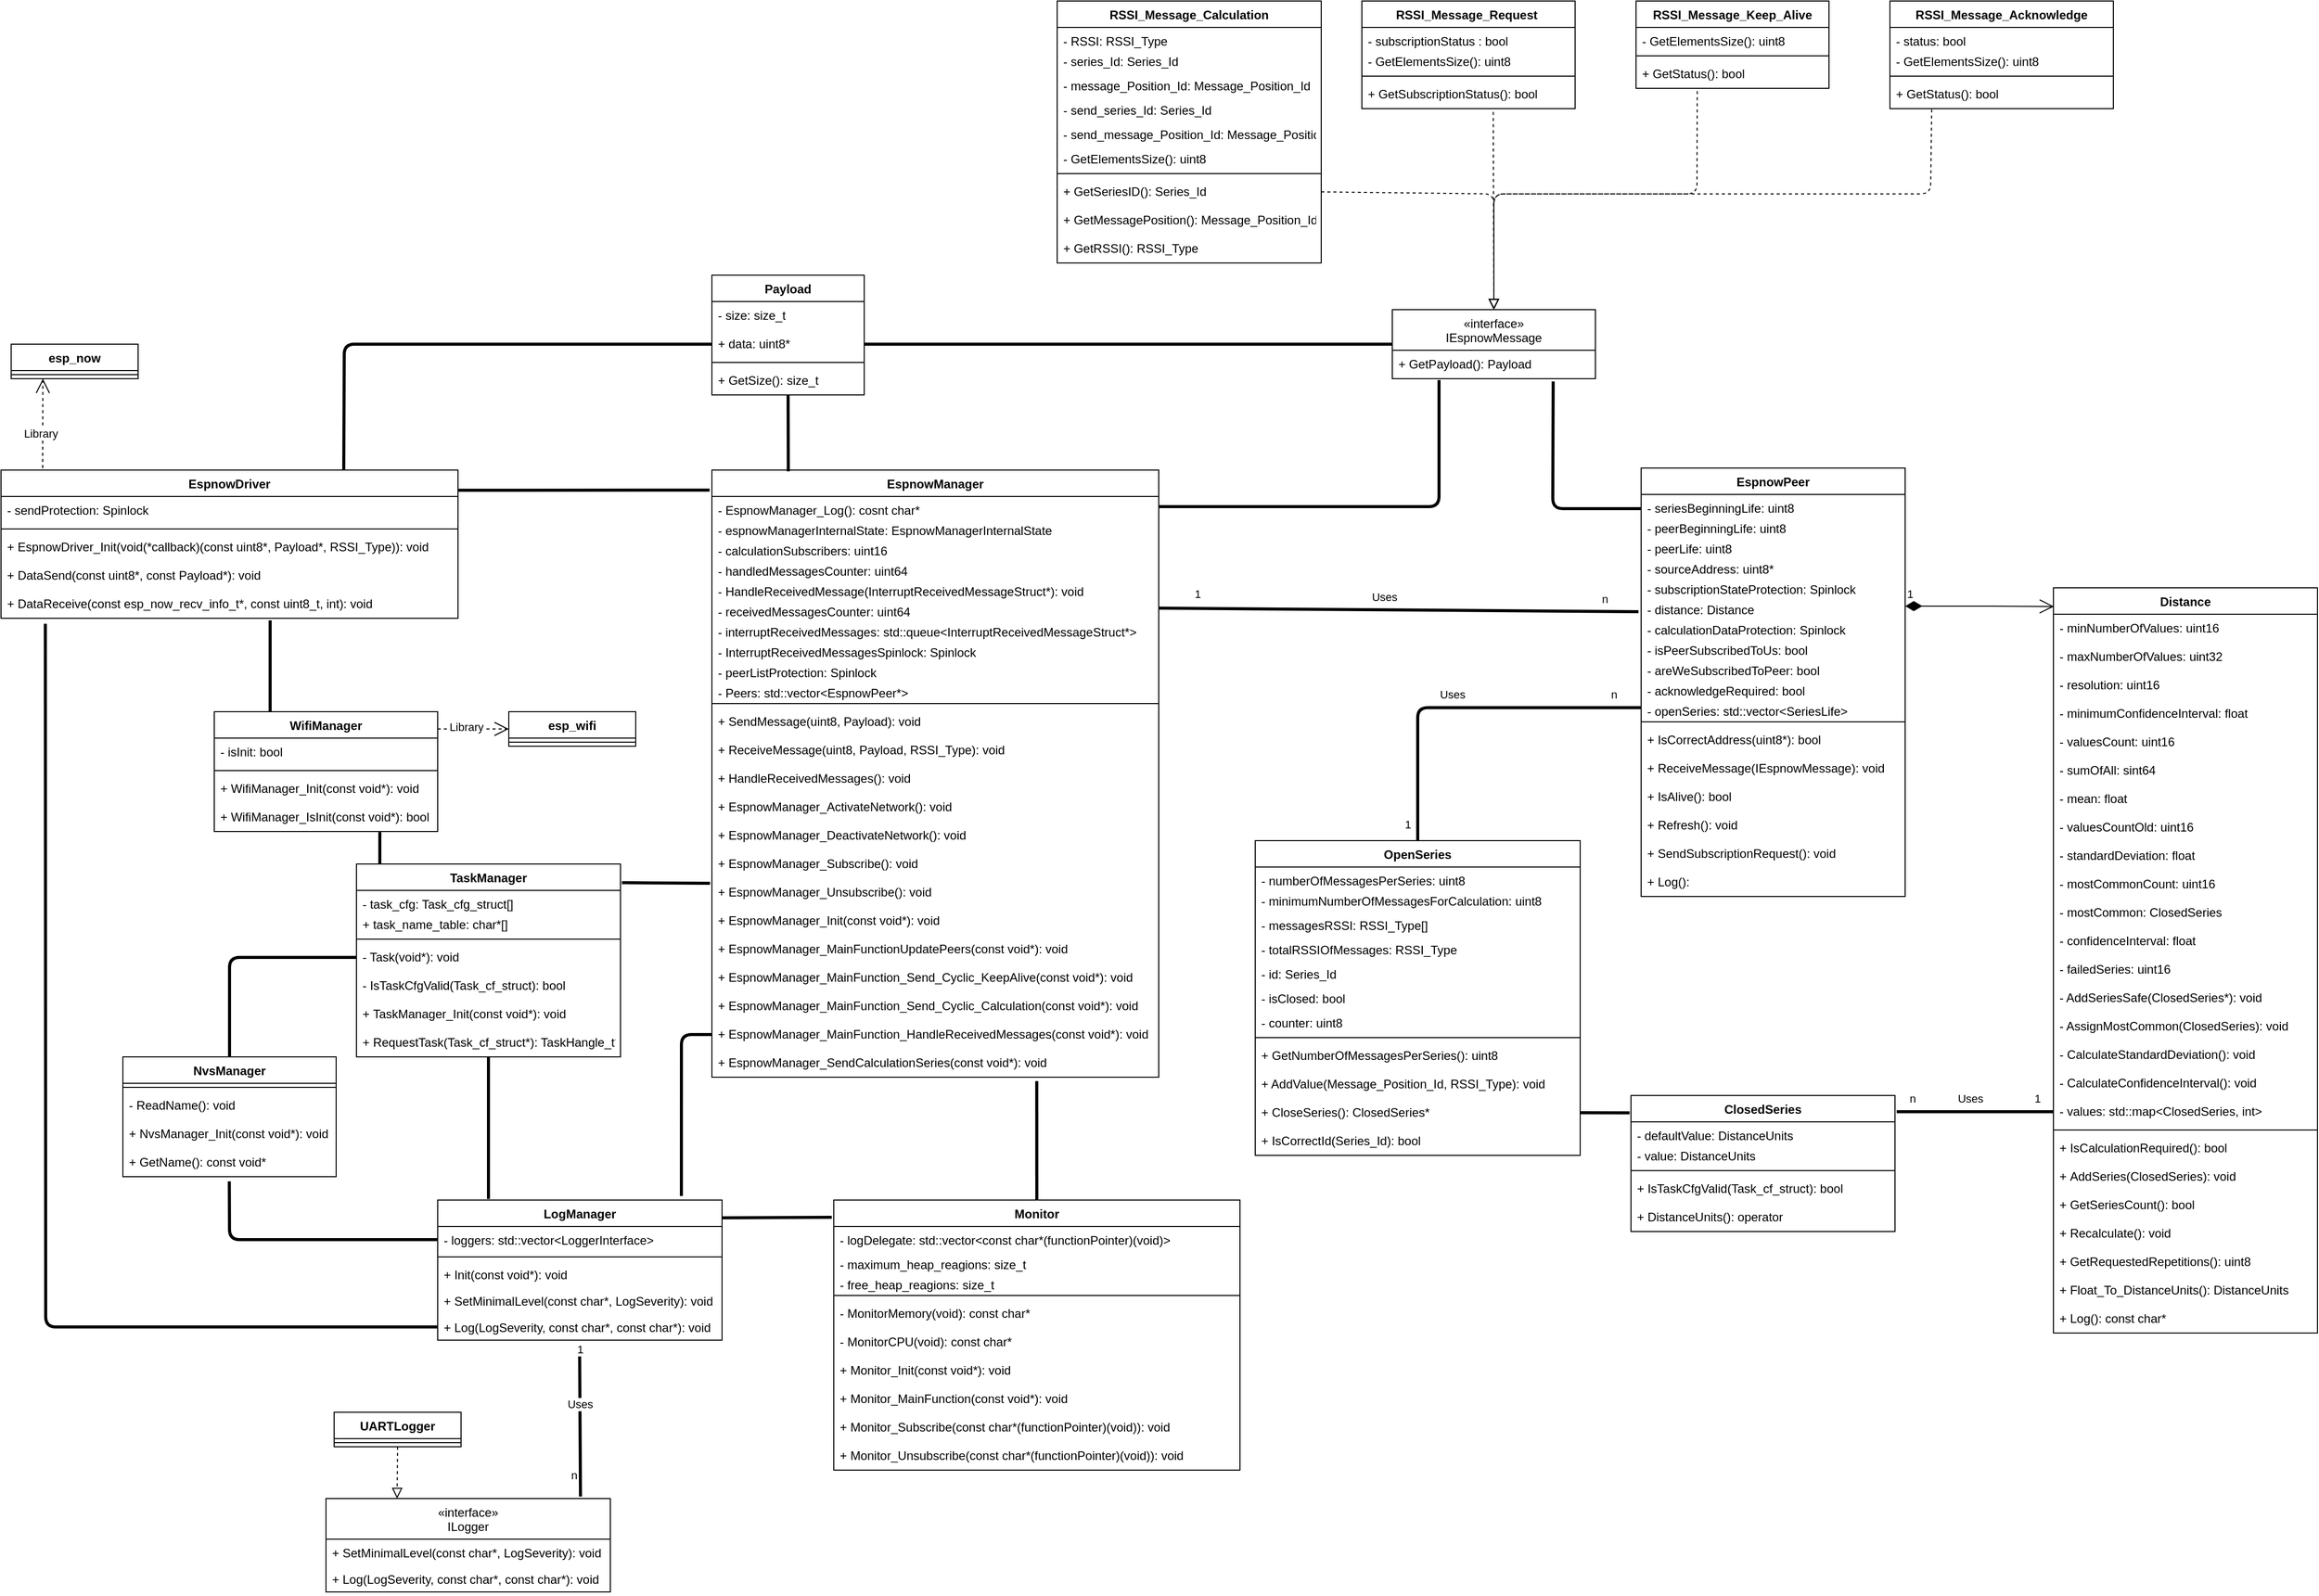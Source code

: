 <mxfile>
    <diagram id="8NYxXtp9B0MyTys2z5hi" name="Page-1">
        <mxGraphModel dx="582" dy="481" grid="1" gridSize="10" guides="1" tooltips="1" connect="1" arrows="1" fold="1" page="1" pageScale="1" pageWidth="2339" pageHeight="3300" math="0" shadow="0">
            <root>
                <mxCell id="0"/>
                <mxCell id="1" parent="0"/>
                <mxCell id="2" value="Monitor" style="swimlane;fontStyle=1;align=center;verticalAlign=top;childLayout=stackLayout;horizontal=1;startSize=26;horizontalStack=0;resizeParent=1;resizeParentMax=0;resizeLast=0;collapsible=1;marginBottom=0;" parent="1" vertex="1">
                    <mxGeometry x="860" y="1241" width="400" height="266" as="geometry">
                        <mxRectangle x="20" y="20" width="100" height="30" as="alternateBounds"/>
                    </mxGeometry>
                </mxCell>
                <mxCell id="3" value="- logDelegate: std::vector&lt;const char*(functionPointer)(void)&gt;" style="text;strokeColor=none;fillColor=none;align=left;verticalAlign=top;spacingLeft=4;spacingRight=4;overflow=hidden;rotatable=0;points=[[0,0.5],[1,0.5]];portConstraint=eastwest;" parent="2" vertex="1">
                    <mxGeometry y="26" width="400" height="24" as="geometry"/>
                </mxCell>
                <mxCell id="16" value="- maximum_heap_reagions: size_t" style="text;strokeColor=none;fillColor=none;align=left;verticalAlign=top;spacingLeft=4;spacingRight=4;overflow=hidden;rotatable=0;points=[[0,0.5],[1,0.5]];portConstraint=eastwest;" parent="2" vertex="1">
                    <mxGeometry y="50" width="400" height="20" as="geometry"/>
                </mxCell>
                <mxCell id="17" value="- free_heap_reagions: size_t" style="text;strokeColor=none;fillColor=none;align=left;verticalAlign=top;spacingLeft=4;spacingRight=4;overflow=hidden;rotatable=0;points=[[0,0.5],[1,0.5]];portConstraint=eastwest;" parent="2" vertex="1">
                    <mxGeometry y="70" width="400" height="20" as="geometry"/>
                </mxCell>
                <mxCell id="4" value="" style="line;strokeWidth=1;fillColor=none;align=left;verticalAlign=middle;spacingTop=-1;spacingLeft=3;spacingRight=3;rotatable=0;labelPosition=right;points=[];portConstraint=eastwest;strokeColor=inherit;" parent="2" vertex="1">
                    <mxGeometry y="90" width="400" height="8" as="geometry"/>
                </mxCell>
                <mxCell id="21" value="- MonitorMemory(void): const char*" style="text;strokeColor=none;fillColor=none;align=left;verticalAlign=top;spacingLeft=4;spacingRight=4;overflow=hidden;rotatable=0;points=[[0,0.5],[1,0.5]];portConstraint=eastwest;" parent="2" vertex="1">
                    <mxGeometry y="98" width="400" height="28" as="geometry"/>
                </mxCell>
                <mxCell id="22" value="- MonitorCPU(void): const char*" style="text;strokeColor=none;fillColor=none;align=left;verticalAlign=top;spacingLeft=4;spacingRight=4;overflow=hidden;rotatable=0;points=[[0,0.5],[1,0.5]];portConstraint=eastwest;" parent="2" vertex="1">
                    <mxGeometry y="126" width="400" height="28" as="geometry"/>
                </mxCell>
                <mxCell id="5" value="+ Monitor_Init(const void*): void" style="text;strokeColor=none;fillColor=none;align=left;verticalAlign=top;spacingLeft=4;spacingRight=4;overflow=hidden;rotatable=0;points=[[0,0.5],[1,0.5]];portConstraint=eastwest;" parent="2" vertex="1">
                    <mxGeometry y="154" width="400" height="28" as="geometry"/>
                </mxCell>
                <mxCell id="18" value="+ Monitor_MainFunction(const void*): void" style="text;strokeColor=none;fillColor=none;align=left;verticalAlign=top;spacingLeft=4;spacingRight=4;overflow=hidden;rotatable=0;points=[[0,0.5],[1,0.5]];portConstraint=eastwest;" parent="2" vertex="1">
                    <mxGeometry y="182" width="400" height="28" as="geometry"/>
                </mxCell>
                <mxCell id="19" value="+ Monitor_Subscribe(const char*(functionPointer)(void)): void" style="text;strokeColor=none;fillColor=none;align=left;verticalAlign=top;spacingLeft=4;spacingRight=4;overflow=hidden;rotatable=0;points=[[0,0.5],[1,0.5]];portConstraint=eastwest;" parent="2" vertex="1">
                    <mxGeometry y="210" width="400" height="28" as="geometry"/>
                </mxCell>
                <mxCell id="20" value="+ Monitor_Unsubscribe(const char*(functionPointer)(void)): void" style="text;strokeColor=none;fillColor=none;align=left;verticalAlign=top;spacingLeft=4;spacingRight=4;overflow=hidden;rotatable=0;points=[[0,0.5],[1,0.5]];portConstraint=eastwest;" parent="2" vertex="1">
                    <mxGeometry y="238" width="400" height="28" as="geometry"/>
                </mxCell>
                <mxCell id="11" value="«interface»&#10;ILogger" style="swimlane;fontStyle=0;childLayout=stackLayout;horizontal=1;startSize=40;fillColor=none;horizontalStack=0;resizeParent=1;resizeParentMax=0;resizeLast=0;collapsible=1;marginBottom=0;" parent="1" vertex="1">
                    <mxGeometry x="360.0" y="1535" width="280" height="92" as="geometry"/>
                </mxCell>
                <mxCell id="12" value="+ SetMinimalLevel(const char*, LogSeverity): void" style="text;strokeColor=none;fillColor=none;align=left;verticalAlign=top;spacingLeft=4;spacingRight=4;overflow=hidden;rotatable=0;points=[[0,0.5],[1,0.5]];portConstraint=eastwest;" parent="11" vertex="1">
                    <mxGeometry y="40" width="280" height="26" as="geometry"/>
                </mxCell>
                <mxCell id="23" value="+ Log(LogSeverity, const char*, const char*): void" style="text;strokeColor=none;fillColor=none;align=left;verticalAlign=top;spacingLeft=4;spacingRight=4;overflow=hidden;rotatable=0;points=[[0,0.5],[1,0.5]];portConstraint=eastwest;" parent="11" vertex="1">
                    <mxGeometry y="66" width="280" height="26" as="geometry"/>
                </mxCell>
                <mxCell id="29" value="UARTLogger" style="swimlane;fontStyle=1;align=center;verticalAlign=top;childLayout=stackLayout;horizontal=1;startSize=26;horizontalStack=0;resizeParent=1;resizeParentMax=0;resizeLast=0;collapsible=1;marginBottom=0;" parent="1" vertex="1">
                    <mxGeometry x="368.0" y="1450" width="125" height="34" as="geometry">
                        <mxRectangle x="20" y="20" width="100" height="30" as="alternateBounds"/>
                    </mxGeometry>
                </mxCell>
                <mxCell id="33" value="" style="line;strokeWidth=1;fillColor=none;align=left;verticalAlign=middle;spacingTop=-1;spacingLeft=3;spacingRight=3;rotatable=0;labelPosition=right;points=[];portConstraint=eastwest;strokeColor=inherit;" parent="29" vertex="1">
                    <mxGeometry y="26" width="125" height="8" as="geometry"/>
                </mxCell>
                <mxCell id="41" value="" style="endArrow=block;startArrow=none;endFill=0;startFill=0;endSize=8;html=1;verticalAlign=bottom;dashed=1;labelBackgroundColor=none;exitX=0.5;exitY=1;exitDx=0;exitDy=0;entryX=0.25;entryY=0;entryDx=0;entryDy=0;" parent="1" source="29" target="11" edge="1">
                    <mxGeometry width="160" relative="1" as="geometry">
                        <mxPoint x="-328.67" y="-724" as="sourcePoint"/>
                        <mxPoint x="350.0" y="1642.16" as="targetPoint"/>
                    </mxGeometry>
                </mxCell>
                <mxCell id="46" value="" style="endArrow=none;startArrow=none;endFill=0;startFill=0;endSize=8;html=1;verticalAlign=bottom;labelBackgroundColor=none;strokeWidth=3;entryX=0.499;entryY=1.275;entryDx=0;entryDy=0;entryPerimeter=0;exitX=0.895;exitY=-0.022;exitDx=0;exitDy=0;exitPerimeter=0;" parent="1" source="11" target="55" edge="1">
                    <mxGeometry width="160" relative="1" as="geometry">
                        <mxPoint x="890" y="1720.286" as="sourcePoint"/>
                        <mxPoint x="450" y="-751" as="targetPoint"/>
                    </mxGeometry>
                </mxCell>
                <mxCell id="47" value="1" style="edgeLabel;html=1;align=center;verticalAlign=middle;resizable=0;points=[];" parent="46" vertex="1" connectable="0">
                    <mxGeometry x="0.797" relative="1" as="geometry">
                        <mxPoint y="-13" as="offset"/>
                    </mxGeometry>
                </mxCell>
                <mxCell id="48" value="n" style="edgeLabel;html=1;align=center;verticalAlign=middle;resizable=0;points=[];" parent="46" vertex="1" connectable="0">
                    <mxGeometry x="-0.885" relative="1" as="geometry">
                        <mxPoint x="-7" y="-13" as="offset"/>
                    </mxGeometry>
                </mxCell>
                <mxCell id="49" value="Uses" style="edgeLabel;html=1;align=center;verticalAlign=middle;resizable=0;points=[];" parent="46" vertex="1" connectable="0">
                    <mxGeometry x="0.062" relative="1" as="geometry">
                        <mxPoint y="-13" as="offset"/>
                    </mxGeometry>
                </mxCell>
                <mxCell id="50" value="LogManager" style="swimlane;fontStyle=1;align=center;verticalAlign=top;childLayout=stackLayout;horizontal=1;startSize=26;horizontalStack=0;resizeParent=1;resizeParentMax=0;resizeLast=0;collapsible=1;marginBottom=0;" parent="1" vertex="1">
                    <mxGeometry x="470" y="1241" width="280" height="138" as="geometry"/>
                </mxCell>
                <mxCell id="51" value="- loggers: std::vector&lt;LoggerInterface&gt;" style="text;strokeColor=none;fillColor=none;align=left;verticalAlign=top;spacingLeft=4;spacingRight=4;overflow=hidden;rotatable=0;points=[[0,0.5],[1,0.5]];portConstraint=eastwest;" parent="50" vertex="1">
                    <mxGeometry y="26" width="280" height="26" as="geometry"/>
                </mxCell>
                <mxCell id="52" value="" style="line;strokeWidth=1;fillColor=none;align=left;verticalAlign=middle;spacingTop=-1;spacingLeft=3;spacingRight=3;rotatable=0;labelPosition=right;points=[];portConstraint=eastwest;strokeColor=inherit;" parent="50" vertex="1">
                    <mxGeometry y="52" width="280" height="8" as="geometry"/>
                </mxCell>
                <mxCell id="53" value="+ Init(const void*): void" style="text;strokeColor=none;fillColor=none;align=left;verticalAlign=top;spacingLeft=4;spacingRight=4;overflow=hidden;rotatable=0;points=[[0,0.5],[1,0.5]];portConstraint=eastwest;" parent="50" vertex="1">
                    <mxGeometry y="60" width="280" height="26" as="geometry"/>
                </mxCell>
                <mxCell id="54" value="+ SetMinimalLevel(const char*, LogSeverity): void" style="text;strokeColor=none;fillColor=none;align=left;verticalAlign=top;spacingLeft=4;spacingRight=4;overflow=hidden;rotatable=0;points=[[0,0.5],[1,0.5]];portConstraint=eastwest;" parent="50" vertex="1">
                    <mxGeometry y="86" width="280" height="26" as="geometry"/>
                </mxCell>
                <mxCell id="55" value="+ Log(LogSeverity, const char*, const char*): void" style="text;strokeColor=none;fillColor=none;align=left;verticalAlign=top;spacingLeft=4;spacingRight=4;overflow=hidden;rotatable=0;points=[[0,0.5],[1,0.5]];portConstraint=eastwest;" parent="50" vertex="1">
                    <mxGeometry y="112" width="280" height="26" as="geometry"/>
                </mxCell>
                <mxCell id="56" value="" style="endArrow=none;startArrow=none;endFill=0;startFill=0;endSize=8;html=1;verticalAlign=bottom;labelBackgroundColor=none;strokeWidth=3;entryX=1.001;entryY=0.127;entryDx=0;entryDy=0;entryPerimeter=0;exitX=-0.005;exitY=0.064;exitDx=0;exitDy=0;exitPerimeter=0;" parent="1" source="2" target="50" edge="1">
                    <mxGeometry width="160" relative="1" as="geometry">
                        <mxPoint x="20" y="-754" as="sourcePoint"/>
                        <mxPoint x="300.0" y="-493.818" as="targetPoint"/>
                    </mxGeometry>
                </mxCell>
                <mxCell id="66" value="TaskManager" style="swimlane;fontStyle=1;align=center;verticalAlign=top;childLayout=stackLayout;horizontal=1;startSize=26;horizontalStack=0;resizeParent=1;resizeParentMax=0;resizeLast=0;collapsible=1;marginBottom=0;" parent="1" vertex="1">
                    <mxGeometry x="390" y="910" width="260" height="190" as="geometry">
                        <mxRectangle x="20" y="20" width="100" height="30" as="alternateBounds"/>
                    </mxGeometry>
                </mxCell>
                <mxCell id="68" value="- task_cfg: Task_cfg_struct[]" style="text;strokeColor=none;fillColor=none;align=left;verticalAlign=top;spacingLeft=4;spacingRight=4;overflow=hidden;rotatable=0;points=[[0,0.5],[1,0.5]];portConstraint=eastwest;" parent="66" vertex="1">
                    <mxGeometry y="26" width="260" height="20" as="geometry"/>
                </mxCell>
                <mxCell id="67" value="+ task_name_table: char*[]" style="text;strokeColor=none;fillColor=none;align=left;verticalAlign=top;spacingLeft=4;spacingRight=4;overflow=hidden;rotatable=0;points=[[0,0.5],[1,0.5]];portConstraint=eastwest;" parent="66" vertex="1">
                    <mxGeometry y="46" width="260" height="24" as="geometry"/>
                </mxCell>
                <mxCell id="70" value="" style="line;strokeWidth=1;fillColor=none;align=left;verticalAlign=middle;spacingTop=-1;spacingLeft=3;spacingRight=3;rotatable=0;labelPosition=right;points=[];portConstraint=eastwest;strokeColor=inherit;" parent="66" vertex="1">
                    <mxGeometry y="70" width="260" height="8" as="geometry"/>
                </mxCell>
                <mxCell id="76" value="- Task(void*): void" style="text;strokeColor=none;fillColor=none;align=left;verticalAlign=top;spacingLeft=4;spacingRight=4;overflow=hidden;rotatable=0;points=[[0,0.5],[1,0.5]];portConstraint=eastwest;" parent="66" vertex="1">
                    <mxGeometry y="78" width="260" height="28" as="geometry"/>
                </mxCell>
                <mxCell id="78" value="- IsTaskCfgValid(Task_cf_struct): bool" style="text;strokeColor=none;fillColor=none;align=left;verticalAlign=top;spacingLeft=4;spacingRight=4;overflow=hidden;rotatable=0;points=[[0,0.5],[1,0.5]];portConstraint=eastwest;" parent="66" vertex="1">
                    <mxGeometry y="106" width="260" height="28" as="geometry"/>
                </mxCell>
                <mxCell id="73" value="+ TaskManager_Init(const void*): void" style="text;strokeColor=none;fillColor=none;align=left;verticalAlign=top;spacingLeft=4;spacingRight=4;overflow=hidden;rotatable=0;points=[[0,0.5],[1,0.5]];portConstraint=eastwest;" parent="66" vertex="1">
                    <mxGeometry y="134" width="260" height="28" as="geometry"/>
                </mxCell>
                <mxCell id="79" value="+ RequestTask(Task_cf_struct*): TaskHangle_t*" style="text;strokeColor=none;fillColor=none;align=left;verticalAlign=top;spacingLeft=4;spacingRight=4;overflow=hidden;rotatable=0;points=[[0,0.5],[1,0.5]];portConstraint=eastwest;" parent="66" vertex="1">
                    <mxGeometry y="162" width="260" height="28" as="geometry"/>
                </mxCell>
                <mxCell id="80" value="WifiManager" style="swimlane;fontStyle=1;align=center;verticalAlign=top;childLayout=stackLayout;horizontal=1;startSize=26;horizontalStack=0;resizeParent=1;resizeParentMax=0;resizeLast=0;collapsible=1;marginBottom=0;" parent="1" vertex="1">
                    <mxGeometry x="250" y="760" width="220" height="118" as="geometry">
                        <mxRectangle x="20" y="20" width="100" height="30" as="alternateBounds"/>
                    </mxGeometry>
                </mxCell>
                <mxCell id="301" value="- isInit: bool" style="text;strokeColor=none;fillColor=none;align=left;verticalAlign=top;spacingLeft=4;spacingRight=4;overflow=hidden;rotatable=0;points=[[0,0.5],[1,0.5]];portConstraint=eastwest;" vertex="1" parent="80">
                    <mxGeometry y="26" width="220" height="28" as="geometry"/>
                </mxCell>
                <mxCell id="83" value="" style="line;strokeWidth=1;fillColor=none;align=left;verticalAlign=middle;spacingTop=-1;spacingLeft=3;spacingRight=3;rotatable=0;labelPosition=right;points=[];portConstraint=eastwest;strokeColor=inherit;" parent="80" vertex="1">
                    <mxGeometry y="54" width="220" height="8" as="geometry"/>
                </mxCell>
                <mxCell id="86" value="+ WifiManager_Init(const void*): void" style="text;strokeColor=none;fillColor=none;align=left;verticalAlign=top;spacingLeft=4;spacingRight=4;overflow=hidden;rotatable=0;points=[[0,0.5],[1,0.5]];portConstraint=eastwest;" parent="80" vertex="1">
                    <mxGeometry y="62" width="220" height="28" as="geometry"/>
                </mxCell>
                <mxCell id="300" value="+ WifiManager_IsInit(const void*): bool" style="text;strokeColor=none;fillColor=none;align=left;verticalAlign=top;spacingLeft=4;spacingRight=4;overflow=hidden;rotatable=0;points=[[0,0.5],[1,0.5]];portConstraint=eastwest;" vertex="1" parent="80">
                    <mxGeometry y="90" width="220" height="28" as="geometry"/>
                </mxCell>
                <mxCell id="88" value="NvsManager" style="swimlane;fontStyle=1;align=center;verticalAlign=top;childLayout=stackLayout;horizontal=1;startSize=26;horizontalStack=0;resizeParent=1;resizeParentMax=0;resizeLast=0;collapsible=1;marginBottom=0;" parent="1" vertex="1">
                    <mxGeometry x="160" y="1100" width="210" height="118" as="geometry">
                        <mxRectangle x="20" y="20" width="100" height="30" as="alternateBounds"/>
                    </mxGeometry>
                </mxCell>
                <mxCell id="89" value="" style="line;strokeWidth=1;fillColor=none;align=left;verticalAlign=middle;spacingTop=-1;spacingLeft=3;spacingRight=3;rotatable=0;labelPosition=right;points=[];portConstraint=eastwest;strokeColor=inherit;" parent="88" vertex="1">
                    <mxGeometry y="26" width="210" height="8" as="geometry"/>
                </mxCell>
                <mxCell id="95" value="- ReadName(): void" style="text;strokeColor=none;fillColor=none;align=left;verticalAlign=top;spacingLeft=4;spacingRight=4;overflow=hidden;rotatable=0;points=[[0,0.5],[1,0.5]];portConstraint=eastwest;" parent="88" vertex="1">
                    <mxGeometry y="34" width="210" height="28" as="geometry"/>
                </mxCell>
                <mxCell id="90" value="+ NvsManager_Init(const void*): void" style="text;strokeColor=none;fillColor=none;align=left;verticalAlign=top;spacingLeft=4;spacingRight=4;overflow=hidden;rotatable=0;points=[[0,0.5],[1,0.5]];portConstraint=eastwest;" parent="88" vertex="1">
                    <mxGeometry y="62" width="210" height="28" as="geometry"/>
                </mxCell>
                <mxCell id="91" value="+ GetName(): const void*" style="text;strokeColor=none;fillColor=none;align=left;verticalAlign=top;spacingLeft=4;spacingRight=4;overflow=hidden;rotatable=0;points=[[0,0.5],[1,0.5]];portConstraint=eastwest;" parent="88" vertex="1">
                    <mxGeometry y="90" width="210" height="28" as="geometry"/>
                </mxCell>
                <mxCell id="92" value="EspnowDriver" style="swimlane;fontStyle=1;align=center;verticalAlign=top;childLayout=stackLayout;horizontal=1;startSize=26;horizontalStack=0;resizeParent=1;resizeParentMax=0;resizeLast=0;collapsible=1;marginBottom=0;" parent="1" vertex="1">
                    <mxGeometry x="40" y="522" width="450" height="146" as="geometry">
                        <mxRectangle x="20" y="20" width="100" height="30" as="alternateBounds"/>
                    </mxGeometry>
                </mxCell>
                <mxCell id="99" value="- sendProtection: Spinlock" style="text;strokeColor=none;fillColor=none;align=left;verticalAlign=top;spacingLeft=4;spacingRight=4;overflow=hidden;rotatable=0;points=[[0,0.5],[1,0.5]];portConstraint=eastwest;" parent="92" vertex="1">
                    <mxGeometry y="26" width="450" height="28" as="geometry"/>
                </mxCell>
                <mxCell id="93" value="" style="line;strokeWidth=1;fillColor=none;align=left;verticalAlign=middle;spacingTop=-1;spacingLeft=3;spacingRight=3;rotatable=0;labelPosition=right;points=[];portConstraint=eastwest;strokeColor=inherit;" parent="92" vertex="1">
                    <mxGeometry y="54" width="450" height="8" as="geometry"/>
                </mxCell>
                <mxCell id="94" value="+ EspnowDriver_Init(void(*callback)(const uint8*, Payload*, RSSI_Type)): void" style="text;strokeColor=none;fillColor=none;align=left;verticalAlign=top;spacingLeft=4;spacingRight=4;overflow=hidden;rotatable=0;points=[[0,0.5],[1,0.5]];portConstraint=eastwest;" parent="92" vertex="1">
                    <mxGeometry y="62" width="450" height="28" as="geometry"/>
                </mxCell>
                <mxCell id="97" value="+ DataSend(const uint8*, const Payload*): void" style="text;strokeColor=none;fillColor=none;align=left;verticalAlign=top;spacingLeft=4;spacingRight=4;overflow=hidden;rotatable=0;points=[[0,0.5],[1,0.5]];portConstraint=eastwest;" parent="92" vertex="1">
                    <mxGeometry y="90" width="450" height="28" as="geometry"/>
                </mxCell>
                <mxCell id="98" value="+ DataReceive(const esp_now_recv_info_t*, const uint8_t, int): void" style="text;strokeColor=none;fillColor=none;align=left;verticalAlign=top;spacingLeft=4;spacingRight=4;overflow=hidden;rotatable=0;points=[[0,0.5],[1,0.5]];portConstraint=eastwest;" parent="92" vertex="1">
                    <mxGeometry y="118" width="450" height="28" as="geometry"/>
                </mxCell>
                <mxCell id="100" value="Payload&#10;" style="swimlane;fontStyle=1;align=center;verticalAlign=top;childLayout=stackLayout;horizontal=1;startSize=26;horizontalStack=0;resizeParent=1;resizeParentMax=0;resizeLast=0;collapsible=1;marginBottom=0;" parent="1" vertex="1">
                    <mxGeometry x="740" y="330" width="150" height="118" as="geometry">
                        <mxRectangle x="20" y="20" width="100" height="30" as="alternateBounds"/>
                    </mxGeometry>
                </mxCell>
                <mxCell id="177" value="- size: size_t" style="text;strokeColor=none;fillColor=none;align=left;verticalAlign=top;spacingLeft=4;spacingRight=4;overflow=hidden;rotatable=0;points=[[0,0.5],[1,0.5]];portConstraint=eastwest;" parent="100" vertex="1">
                    <mxGeometry y="26" width="150" height="28" as="geometry"/>
                </mxCell>
                <mxCell id="178" value="+ data: uint8*" style="text;strokeColor=none;fillColor=none;align=left;verticalAlign=top;spacingLeft=4;spacingRight=4;overflow=hidden;rotatable=0;points=[[0,0.5],[1,0.5]];portConstraint=eastwest;" parent="100" vertex="1">
                    <mxGeometry y="54" width="150" height="28" as="geometry"/>
                </mxCell>
                <mxCell id="101" value="" style="line;strokeWidth=1;fillColor=none;align=left;verticalAlign=middle;spacingTop=-1;spacingLeft=3;spacingRight=3;rotatable=0;labelPosition=right;points=[];portConstraint=eastwest;strokeColor=inherit;" parent="100" vertex="1">
                    <mxGeometry y="82" width="150" height="8" as="geometry"/>
                </mxCell>
                <mxCell id="102" value="+ GetSize(): size_t&#10;" style="text;strokeColor=none;fillColor=none;align=left;verticalAlign=top;spacingLeft=4;spacingRight=4;overflow=hidden;rotatable=0;points=[[0,0.5],[1,0.5]];portConstraint=eastwest;" parent="100" vertex="1">
                    <mxGeometry y="90" width="150" height="28" as="geometry"/>
                </mxCell>
                <mxCell id="109" value="ClosedSeries" style="swimlane;fontStyle=1;align=center;verticalAlign=top;childLayout=stackLayout;horizontal=1;startSize=26;horizontalStack=0;resizeParent=1;resizeParentMax=0;resizeLast=0;collapsible=1;marginBottom=0;" parent="1" vertex="1">
                    <mxGeometry x="1645" y="1138" width="260" height="134" as="geometry">
                        <mxRectangle x="20" y="20" width="100" height="30" as="alternateBounds"/>
                    </mxGeometry>
                </mxCell>
                <mxCell id="110" value="- defaultValue: DistanceUnits" style="text;strokeColor=none;fillColor=none;align=left;verticalAlign=top;spacingLeft=4;spacingRight=4;overflow=hidden;rotatable=0;points=[[0,0.5],[1,0.5]];portConstraint=eastwest;" parent="109" vertex="1">
                    <mxGeometry y="26" width="260" height="20" as="geometry"/>
                </mxCell>
                <mxCell id="111" value="- value: DistanceUnits" style="text;strokeColor=none;fillColor=none;align=left;verticalAlign=top;spacingLeft=4;spacingRight=4;overflow=hidden;rotatable=0;points=[[0,0.5],[1,0.5]];portConstraint=eastwest;" parent="109" vertex="1">
                    <mxGeometry y="46" width="260" height="24" as="geometry"/>
                </mxCell>
                <mxCell id="112" value="" style="line;strokeWidth=1;fillColor=none;align=left;verticalAlign=middle;spacingTop=-1;spacingLeft=3;spacingRight=3;rotatable=0;labelPosition=right;points=[];portConstraint=eastwest;strokeColor=inherit;" parent="109" vertex="1">
                    <mxGeometry y="70" width="260" height="8" as="geometry"/>
                </mxCell>
                <mxCell id="114" value="+ IsTaskCfgValid(Task_cf_struct): bool" style="text;strokeColor=none;fillColor=none;align=left;verticalAlign=top;spacingLeft=4;spacingRight=4;overflow=hidden;rotatable=0;points=[[0,0.5],[1,0.5]];portConstraint=eastwest;" parent="109" vertex="1">
                    <mxGeometry y="78" width="260" height="28" as="geometry"/>
                </mxCell>
                <mxCell id="115" value="+ DistanceUnits(): operator" style="text;strokeColor=none;fillColor=none;align=left;verticalAlign=top;spacingLeft=4;spacingRight=4;overflow=hidden;rotatable=0;points=[[0,0.5],[1,0.5]];portConstraint=eastwest;" parent="109" vertex="1">
                    <mxGeometry y="106" width="260" height="28" as="geometry"/>
                </mxCell>
                <mxCell id="118" value="OpenSeries" style="swimlane;fontStyle=1;align=center;verticalAlign=top;childLayout=stackLayout;horizontal=1;startSize=26;horizontalStack=0;resizeParent=1;resizeParentMax=0;resizeLast=0;collapsible=1;marginBottom=0;" parent="1" vertex="1">
                    <mxGeometry x="1275" y="887" width="320" height="310" as="geometry">
                        <mxRectangle x="20" y="20" width="100" height="30" as="alternateBounds"/>
                    </mxGeometry>
                </mxCell>
                <mxCell id="119" value="- numberOfMessagesPerSeries: uint8" style="text;strokeColor=none;fillColor=none;align=left;verticalAlign=top;spacingLeft=4;spacingRight=4;overflow=hidden;rotatable=0;points=[[0,0.5],[1,0.5]];portConstraint=eastwest;" parent="118" vertex="1">
                    <mxGeometry y="26" width="320" height="20" as="geometry"/>
                </mxCell>
                <mxCell id="120" value="- minimumNumberOfMessagesForCalculation: uint8" style="text;strokeColor=none;fillColor=none;align=left;verticalAlign=top;spacingLeft=4;spacingRight=4;overflow=hidden;rotatable=0;points=[[0,0.5],[1,0.5]];portConstraint=eastwest;" parent="118" vertex="1">
                    <mxGeometry y="46" width="320" height="24" as="geometry"/>
                </mxCell>
                <mxCell id="124" value="- messagesRSSI: RSSI_Type[]" style="text;strokeColor=none;fillColor=none;align=left;verticalAlign=top;spacingLeft=4;spacingRight=4;overflow=hidden;rotatable=0;points=[[0,0.5],[1,0.5]];portConstraint=eastwest;" parent="118" vertex="1">
                    <mxGeometry y="70" width="320" height="24" as="geometry"/>
                </mxCell>
                <mxCell id="125" value="- totalRSSIOfMessages: RSSI_Type" style="text;strokeColor=none;fillColor=none;align=left;verticalAlign=top;spacingLeft=4;spacingRight=4;overflow=hidden;rotatable=0;points=[[0,0.5],[1,0.5]];portConstraint=eastwest;" parent="118" vertex="1">
                    <mxGeometry y="94" width="320" height="24" as="geometry"/>
                </mxCell>
                <mxCell id="126" value="- id: Series_Id" style="text;strokeColor=none;fillColor=none;align=left;verticalAlign=top;spacingLeft=4;spacingRight=4;overflow=hidden;rotatable=0;points=[[0,0.5],[1,0.5]];portConstraint=eastwest;" parent="118" vertex="1">
                    <mxGeometry y="118" width="320" height="24" as="geometry"/>
                </mxCell>
                <mxCell id="127" value="- isClosed: bool" style="text;strokeColor=none;fillColor=none;align=left;verticalAlign=top;spacingLeft=4;spacingRight=4;overflow=hidden;rotatable=0;points=[[0,0.5],[1,0.5]];portConstraint=eastwest;" parent="118" vertex="1">
                    <mxGeometry y="142" width="320" height="24" as="geometry"/>
                </mxCell>
                <mxCell id="128" value="- counter: uint8" style="text;strokeColor=none;fillColor=none;align=left;verticalAlign=top;spacingLeft=4;spacingRight=4;overflow=hidden;rotatable=0;points=[[0,0.5],[1,0.5]];portConstraint=eastwest;" parent="118" vertex="1">
                    <mxGeometry y="166" width="320" height="24" as="geometry"/>
                </mxCell>
                <mxCell id="121" value="" style="line;strokeWidth=1;fillColor=none;align=left;verticalAlign=middle;spacingTop=-1;spacingLeft=3;spacingRight=3;rotatable=0;labelPosition=right;points=[];portConstraint=eastwest;strokeColor=inherit;" parent="118" vertex="1">
                    <mxGeometry y="190" width="320" height="8" as="geometry"/>
                </mxCell>
                <mxCell id="122" value="+ GetNumberOfMessagesPerSeries(): uint8" style="text;strokeColor=none;fillColor=none;align=left;verticalAlign=top;spacingLeft=4;spacingRight=4;overflow=hidden;rotatable=0;points=[[0,0.5],[1,0.5]];portConstraint=eastwest;" parent="118" vertex="1">
                    <mxGeometry y="198" width="320" height="28" as="geometry"/>
                </mxCell>
                <mxCell id="123" value="+ AddValue(Message_Position_Id, RSSI_Type): void" style="text;strokeColor=none;fillColor=none;align=left;verticalAlign=top;spacingLeft=4;spacingRight=4;overflow=hidden;rotatable=0;points=[[0,0.5],[1,0.5]];portConstraint=eastwest;" parent="118" vertex="1">
                    <mxGeometry y="226" width="320" height="28" as="geometry"/>
                </mxCell>
                <mxCell id="130" value="+ CloseSeries(): ClosedSeries*" style="text;strokeColor=none;fillColor=none;align=left;verticalAlign=top;spacingLeft=4;spacingRight=4;overflow=hidden;rotatable=0;points=[[0,0.5],[1,0.5]];portConstraint=eastwest;" parent="118" vertex="1">
                    <mxGeometry y="254" width="320" height="28" as="geometry"/>
                </mxCell>
                <mxCell id="131" value="+ IsCorrectId(Series_Id): bool" style="text;strokeColor=none;fillColor=none;align=left;verticalAlign=top;spacingLeft=4;spacingRight=4;overflow=hidden;rotatable=0;points=[[0,0.5],[1,0.5]];portConstraint=eastwest;" parent="118" vertex="1">
                    <mxGeometry y="282" width="320" height="28" as="geometry"/>
                </mxCell>
                <mxCell id="133" value="RSSI_Message_Acknowledge" style="swimlane;fontStyle=1;align=center;verticalAlign=top;childLayout=stackLayout;horizontal=1;startSize=26;horizontalStack=0;resizeParent=1;resizeParentMax=0;resizeLast=0;collapsible=1;marginBottom=0;" parent="1" vertex="1">
                    <mxGeometry x="1900" y="60" width="220" height="106" as="geometry">
                        <mxRectangle x="20" y="20" width="100" height="30" as="alternateBounds"/>
                    </mxGeometry>
                </mxCell>
                <mxCell id="134" value="- status: bool" style="text;strokeColor=none;fillColor=none;align=left;verticalAlign=top;spacingLeft=4;spacingRight=4;overflow=hidden;rotatable=0;points=[[0,0.5],[1,0.5]];portConstraint=eastwest;" parent="133" vertex="1">
                    <mxGeometry y="26" width="220" height="20" as="geometry"/>
                </mxCell>
                <mxCell id="135" value="- GetElementsSize(): uint8" style="text;strokeColor=none;fillColor=none;align=left;verticalAlign=top;spacingLeft=4;spacingRight=4;overflow=hidden;rotatable=0;points=[[0,0.5],[1,0.5]];portConstraint=eastwest;" parent="133" vertex="1">
                    <mxGeometry y="46" width="220" height="24" as="geometry"/>
                </mxCell>
                <mxCell id="136" value="" style="line;strokeWidth=1;fillColor=none;align=left;verticalAlign=middle;spacingTop=-1;spacingLeft=3;spacingRight=3;rotatable=0;labelPosition=right;points=[];portConstraint=eastwest;strokeColor=inherit;" parent="133" vertex="1">
                    <mxGeometry y="70" width="220" height="8" as="geometry"/>
                </mxCell>
                <mxCell id="137" value="+ GetStatus(): bool" style="text;strokeColor=none;fillColor=none;align=left;verticalAlign=top;spacingLeft=4;spacingRight=4;overflow=hidden;rotatable=0;points=[[0,0.5],[1,0.5]];portConstraint=eastwest;" parent="133" vertex="1">
                    <mxGeometry y="78" width="220" height="28" as="geometry"/>
                </mxCell>
                <mxCell id="139" value="«interface»&#10;IEspnowMessage" style="swimlane;fontStyle=0;childLayout=stackLayout;horizontal=1;startSize=40;fillColor=none;horizontalStack=0;resizeParent=1;resizeParentMax=0;resizeLast=0;collapsible=1;marginBottom=0;" parent="1" vertex="1">
                    <mxGeometry x="1410" y="364" width="200" height="68" as="geometry"/>
                </mxCell>
                <mxCell id="142" value="+ GetPayload(): Payload" style="text;strokeColor=none;fillColor=none;align=left;verticalAlign=top;spacingLeft=4;spacingRight=4;overflow=hidden;rotatable=0;points=[[0,0.5],[1,0.5]];portConstraint=eastwest;" parent="139" vertex="1">
                    <mxGeometry y="40" width="200" height="28" as="geometry"/>
                </mxCell>
                <mxCell id="144" value="RSSI_Message_Keep_Alive" style="swimlane;fontStyle=1;align=center;verticalAlign=top;childLayout=stackLayout;horizontal=1;startSize=26;horizontalStack=0;resizeParent=1;resizeParentMax=0;resizeLast=0;collapsible=1;marginBottom=0;" parent="1" vertex="1">
                    <mxGeometry x="1650" y="60" width="190" height="86" as="geometry">
                        <mxRectangle x="20" y="20" width="100" height="30" as="alternateBounds"/>
                    </mxGeometry>
                </mxCell>
                <mxCell id="146" value="- GetElementsSize(): uint8" style="text;strokeColor=none;fillColor=none;align=left;verticalAlign=top;spacingLeft=4;spacingRight=4;overflow=hidden;rotatable=0;points=[[0,0.5],[1,0.5]];portConstraint=eastwest;" parent="144" vertex="1">
                    <mxGeometry y="26" width="190" height="24" as="geometry"/>
                </mxCell>
                <mxCell id="147" value="" style="line;strokeWidth=1;fillColor=none;align=left;verticalAlign=middle;spacingTop=-1;spacingLeft=3;spacingRight=3;rotatable=0;labelPosition=right;points=[];portConstraint=eastwest;strokeColor=inherit;" parent="144" vertex="1">
                    <mxGeometry y="50" width="190" height="8" as="geometry"/>
                </mxCell>
                <mxCell id="148" value="+ GetStatus(): bool" style="text;strokeColor=none;fillColor=none;align=left;verticalAlign=top;spacingLeft=4;spacingRight=4;overflow=hidden;rotatable=0;points=[[0,0.5],[1,0.5]];portConstraint=eastwest;" parent="144" vertex="1">
                    <mxGeometry y="58" width="190" height="28" as="geometry"/>
                </mxCell>
                <mxCell id="152" value="RSSI_Message_Request " style="swimlane;fontStyle=1;align=center;verticalAlign=top;childLayout=stackLayout;horizontal=1;startSize=26;horizontalStack=0;resizeParent=1;resizeParentMax=0;resizeLast=0;collapsible=1;marginBottom=0;" parent="1" vertex="1">
                    <mxGeometry x="1380" y="60" width="210" height="106" as="geometry">
                        <mxRectangle x="20" y="20" width="100" height="30" as="alternateBounds"/>
                    </mxGeometry>
                </mxCell>
                <mxCell id="153" value="- subscriptionStatus : bool" style="text;strokeColor=none;fillColor=none;align=left;verticalAlign=top;spacingLeft=4;spacingRight=4;overflow=hidden;rotatable=0;points=[[0,0.5],[1,0.5]];portConstraint=eastwest;" parent="152" vertex="1">
                    <mxGeometry y="26" width="210" height="20" as="geometry"/>
                </mxCell>
                <mxCell id="154" value="- GetElementsSize(): uint8" style="text;strokeColor=none;fillColor=none;align=left;verticalAlign=top;spacingLeft=4;spacingRight=4;overflow=hidden;rotatable=0;points=[[0,0.5],[1,0.5]];portConstraint=eastwest;" parent="152" vertex="1">
                    <mxGeometry y="46" width="210" height="24" as="geometry"/>
                </mxCell>
                <mxCell id="155" value="" style="line;strokeWidth=1;fillColor=none;align=left;verticalAlign=middle;spacingTop=-1;spacingLeft=3;spacingRight=3;rotatable=0;labelPosition=right;points=[];portConstraint=eastwest;strokeColor=inherit;" parent="152" vertex="1">
                    <mxGeometry y="70" width="210" height="8" as="geometry"/>
                </mxCell>
                <mxCell id="156" value="+ GetSubscriptionStatus(): bool" style="text;strokeColor=none;fillColor=none;align=left;verticalAlign=top;spacingLeft=4;spacingRight=4;overflow=hidden;rotatable=0;points=[[0,0.5],[1,0.5]];portConstraint=eastwest;" parent="152" vertex="1">
                    <mxGeometry y="78" width="210" height="28" as="geometry"/>
                </mxCell>
                <mxCell id="163" value="RSSI_Message_Calculation" style="swimlane;fontStyle=1;align=center;verticalAlign=top;childLayout=stackLayout;horizontal=1;startSize=26;horizontalStack=0;resizeParent=1;resizeParentMax=0;resizeLast=0;collapsible=1;marginBottom=0;" parent="1" vertex="1">
                    <mxGeometry x="1080" y="60" width="260" height="258" as="geometry">
                        <mxRectangle x="20" y="20" width="100" height="30" as="alternateBounds"/>
                    </mxGeometry>
                </mxCell>
                <mxCell id="164" value="- RSSI: RSSI_Type" style="text;strokeColor=none;fillColor=none;align=left;verticalAlign=top;spacingLeft=4;spacingRight=4;overflow=hidden;rotatable=0;points=[[0,0.5],[1,0.5]];portConstraint=eastwest;" parent="163" vertex="1">
                    <mxGeometry y="26" width="260" height="20" as="geometry"/>
                </mxCell>
                <mxCell id="165" value="- series_Id: Series_Id" style="text;strokeColor=none;fillColor=none;align=left;verticalAlign=top;spacingLeft=4;spacingRight=4;overflow=hidden;rotatable=0;points=[[0,0.5],[1,0.5]];portConstraint=eastwest;" parent="163" vertex="1">
                    <mxGeometry y="46" width="260" height="24" as="geometry"/>
                </mxCell>
                <mxCell id="169" value="- message_Position_Id: Message_Position_Id" style="text;strokeColor=none;fillColor=none;align=left;verticalAlign=top;spacingLeft=4;spacingRight=4;overflow=hidden;rotatable=0;points=[[0,0.5],[1,0.5]];portConstraint=eastwest;" parent="163" vertex="1">
                    <mxGeometry y="70" width="260" height="24" as="geometry"/>
                </mxCell>
                <mxCell id="170" value="- send_series_Id: Series_Id" style="text;strokeColor=none;fillColor=none;align=left;verticalAlign=top;spacingLeft=4;spacingRight=4;overflow=hidden;rotatable=0;points=[[0,0.5],[1,0.5]];portConstraint=eastwest;" parent="163" vertex="1">
                    <mxGeometry y="94" width="260" height="24" as="geometry"/>
                </mxCell>
                <mxCell id="179" value="- send_message_Position_Id: Message_Position_Id" style="text;strokeColor=none;fillColor=none;align=left;verticalAlign=top;spacingLeft=4;spacingRight=4;overflow=hidden;rotatable=0;points=[[0,0.5],[1,0.5]];portConstraint=eastwest;" parent="163" vertex="1">
                    <mxGeometry y="118" width="260" height="24" as="geometry"/>
                </mxCell>
                <mxCell id="180" value="- GetElementsSize(): uint8" style="text;strokeColor=none;fillColor=none;align=left;verticalAlign=top;spacingLeft=4;spacingRight=4;overflow=hidden;rotatable=0;points=[[0,0.5],[1,0.5]];portConstraint=eastwest;" parent="163" vertex="1">
                    <mxGeometry y="142" width="260" height="24" as="geometry"/>
                </mxCell>
                <mxCell id="166" value="" style="line;strokeWidth=1;fillColor=none;align=left;verticalAlign=middle;spacingTop=-1;spacingLeft=3;spacingRight=3;rotatable=0;labelPosition=right;points=[];portConstraint=eastwest;strokeColor=inherit;" parent="163" vertex="1">
                    <mxGeometry y="166" width="260" height="8" as="geometry"/>
                </mxCell>
                <mxCell id="167" value="+ GetSeriesID(): Series_Id" style="text;strokeColor=none;fillColor=none;align=left;verticalAlign=top;spacingLeft=4;spacingRight=4;overflow=hidden;rotatable=0;points=[[0,0.5],[1,0.5]];portConstraint=eastwest;" parent="163" vertex="1">
                    <mxGeometry y="174" width="260" height="28" as="geometry"/>
                </mxCell>
                <mxCell id="171" value="+ GetMessagePosition(): Message_Position_Id " style="text;strokeColor=none;fillColor=none;align=left;verticalAlign=top;spacingLeft=4;spacingRight=4;overflow=hidden;rotatable=0;points=[[0,0.5],[1,0.5]];portConstraint=eastwest;" parent="163" vertex="1">
                    <mxGeometry y="202" width="260" height="28" as="geometry"/>
                </mxCell>
                <mxCell id="172" value="+ GetRSSI(): RSSI_Type" style="text;strokeColor=none;fillColor=none;align=left;verticalAlign=top;spacingLeft=4;spacingRight=4;overflow=hidden;rotatable=0;points=[[0,0.5],[1,0.5]];portConstraint=eastwest;" parent="163" vertex="1">
                    <mxGeometry y="230" width="260" height="28" as="geometry"/>
                </mxCell>
                <mxCell id="173" value="" style="endArrow=block;startArrow=none;endFill=0;startFill=0;endSize=8;html=1;verticalAlign=bottom;dashed=1;labelBackgroundColor=none;entryX=0.5;entryY=0;entryDx=0;entryDy=0;exitX=0.187;exitY=1.025;exitDx=0;exitDy=0;exitPerimeter=0;" parent="1" source="137" target="139" edge="1">
                    <mxGeometry width="160" relative="1" as="geometry">
                        <mxPoint x="2100" y="-496" as="sourcePoint"/>
                        <mxPoint x="2100" y="-384" as="targetPoint"/>
                        <Array as="points">
                            <mxPoint x="1940" y="250"/>
                            <mxPoint x="1510" y="250"/>
                        </Array>
                    </mxGeometry>
                </mxCell>
                <mxCell id="174" value="" style="endArrow=block;startArrow=none;endFill=0;startFill=0;endSize=8;html=1;verticalAlign=bottom;dashed=1;labelBackgroundColor=none;exitX=0.317;exitY=1.097;exitDx=0;exitDy=0;exitPerimeter=0;entryX=0.5;entryY=0;entryDx=0;entryDy=0;" parent="1" source="148" target="139" edge="1">
                    <mxGeometry width="160" relative="1" as="geometry">
                        <mxPoint x="2420" y="120" as="sourcePoint"/>
                        <mxPoint x="1510" y="410" as="targetPoint"/>
                        <Array as="points">
                            <mxPoint x="1710" y="250"/>
                            <mxPoint x="1510" y="250"/>
                        </Array>
                    </mxGeometry>
                </mxCell>
                <mxCell id="175" value="" style="endArrow=block;startArrow=none;endFill=0;startFill=0;endSize=8;html=1;verticalAlign=bottom;dashed=1;labelBackgroundColor=none;exitX=0.616;exitY=1.114;exitDx=0;exitDy=0;exitPerimeter=0;entryX=0.5;entryY=0;entryDx=0;entryDy=0;" parent="1" source="156" target="139" edge="1">
                    <mxGeometry width="160" relative="1" as="geometry">
                        <mxPoint x="2120.0" y="-460.0" as="sourcePoint"/>
                        <mxPoint x="1460" y="380" as="targetPoint"/>
                    </mxGeometry>
                </mxCell>
                <mxCell id="176" value="" style="endArrow=block;startArrow=none;endFill=0;startFill=0;endSize=8;html=1;verticalAlign=bottom;dashed=1;labelBackgroundColor=none;exitX=1;exitY=0.5;exitDx=0;exitDy=0;entryX=0.5;entryY=0;entryDx=0;entryDy=0;" parent="1" source="167" target="139" edge="1">
                    <mxGeometry width="160" relative="1" as="geometry">
                        <mxPoint x="2130.0" y="-450.0" as="sourcePoint"/>
                        <mxPoint x="1610" y="410" as="targetPoint"/>
                        <Array as="points">
                            <mxPoint x="1510" y="250"/>
                        </Array>
                    </mxGeometry>
                </mxCell>
                <mxCell id="181" value="Distance" style="swimlane;fontStyle=1;align=center;verticalAlign=top;childLayout=stackLayout;horizontal=1;startSize=26;horizontalStack=0;resizeParent=1;resizeParentMax=0;resizeLast=0;collapsible=1;marginBottom=0;" parent="1" vertex="1">
                    <mxGeometry x="2061" y="638" width="260" height="734" as="geometry">
                        <mxRectangle x="20" y="20" width="100" height="30" as="alternateBounds"/>
                    </mxGeometry>
                </mxCell>
                <mxCell id="189" value="- minNumberOfValues: uint16" style="text;strokeColor=none;fillColor=none;align=left;verticalAlign=top;spacingLeft=4;spacingRight=4;overflow=hidden;rotatable=0;points=[[0,0.5],[1,0.5]];portConstraint=eastwest;" parent="181" vertex="1">
                    <mxGeometry y="26" width="260" height="28" as="geometry"/>
                </mxCell>
                <mxCell id="190" value="- maxNumberOfValues: uint32" style="text;strokeColor=none;fillColor=none;align=left;verticalAlign=top;spacingLeft=4;spacingRight=4;overflow=hidden;rotatable=0;points=[[0,0.5],[1,0.5]];portConstraint=eastwest;" parent="181" vertex="1">
                    <mxGeometry y="54" width="260" height="28" as="geometry"/>
                </mxCell>
                <mxCell id="192" value="- resolution: uint16" style="text;strokeColor=none;fillColor=none;align=left;verticalAlign=top;spacingLeft=4;spacingRight=4;overflow=hidden;rotatable=0;points=[[0,0.5],[1,0.5]];portConstraint=eastwest;" parent="181" vertex="1">
                    <mxGeometry y="82" width="260" height="28" as="geometry"/>
                </mxCell>
                <mxCell id="191" value="- minimumConfidenceInterval: float" style="text;strokeColor=none;fillColor=none;align=left;verticalAlign=top;spacingLeft=4;spacingRight=4;overflow=hidden;rotatable=0;points=[[0,0.5],[1,0.5]];portConstraint=eastwest;" parent="181" vertex="1">
                    <mxGeometry y="110" width="260" height="28" as="geometry"/>
                </mxCell>
                <mxCell id="194" value="- valuesCount: uint16" style="text;strokeColor=none;fillColor=none;align=left;verticalAlign=top;spacingLeft=4;spacingRight=4;overflow=hidden;rotatable=0;points=[[0,0.5],[1,0.5]];portConstraint=eastwest;" parent="181" vertex="1">
                    <mxGeometry y="138" width="260" height="28" as="geometry"/>
                </mxCell>
                <mxCell id="196" value="- sumOfAll: sint64" style="text;strokeColor=none;fillColor=none;align=left;verticalAlign=top;spacingLeft=4;spacingRight=4;overflow=hidden;rotatable=0;points=[[0,0.5],[1,0.5]];portConstraint=eastwest;" parent="181" vertex="1">
                    <mxGeometry y="166" width="260" height="28" as="geometry"/>
                </mxCell>
                <mxCell id="197" value="- mean: float" style="text;strokeColor=none;fillColor=none;align=left;verticalAlign=top;spacingLeft=4;spacingRight=4;overflow=hidden;rotatable=0;points=[[0,0.5],[1,0.5]];portConstraint=eastwest;" parent="181" vertex="1">
                    <mxGeometry y="194" width="260" height="28" as="geometry"/>
                </mxCell>
                <mxCell id="195" value="- valuesCountOld: uint16" style="text;strokeColor=none;fillColor=none;align=left;verticalAlign=top;spacingLeft=4;spacingRight=4;overflow=hidden;rotatable=0;points=[[0,0.5],[1,0.5]];portConstraint=eastwest;" parent="181" vertex="1">
                    <mxGeometry y="222" width="260" height="28" as="geometry"/>
                </mxCell>
                <mxCell id="198" value="- standardDeviation: float" style="text;strokeColor=none;fillColor=none;align=left;verticalAlign=top;spacingLeft=4;spacingRight=4;overflow=hidden;rotatable=0;points=[[0,0.5],[1,0.5]];portConstraint=eastwest;" parent="181" vertex="1">
                    <mxGeometry y="250" width="260" height="28" as="geometry"/>
                </mxCell>
                <mxCell id="200" value="- mostCommonCount: uint16" style="text;strokeColor=none;fillColor=none;align=left;verticalAlign=top;spacingLeft=4;spacingRight=4;overflow=hidden;rotatable=0;points=[[0,0.5],[1,0.5]];portConstraint=eastwest;" parent="181" vertex="1">
                    <mxGeometry y="278" width="260" height="28" as="geometry"/>
                </mxCell>
                <mxCell id="199" value="- mostCommon: ClosedSeries" style="text;strokeColor=none;fillColor=none;align=left;verticalAlign=top;spacingLeft=4;spacingRight=4;overflow=hidden;rotatable=0;points=[[0,0.5],[1,0.5]];portConstraint=eastwest;" parent="181" vertex="1">
                    <mxGeometry y="306" width="260" height="28" as="geometry"/>
                </mxCell>
                <mxCell id="201" value="- confidenceInterval: float" style="text;strokeColor=none;fillColor=none;align=left;verticalAlign=top;spacingLeft=4;spacingRight=4;overflow=hidden;rotatable=0;points=[[0,0.5],[1,0.5]];portConstraint=eastwest;" parent="181" vertex="1">
                    <mxGeometry y="334" width="260" height="28" as="geometry"/>
                </mxCell>
                <mxCell id="202" value="- failedSeries: uint16" style="text;strokeColor=none;fillColor=none;align=left;verticalAlign=top;spacingLeft=4;spacingRight=4;overflow=hidden;rotatable=0;points=[[0,0.5],[1,0.5]];portConstraint=eastwest;" parent="181" vertex="1">
                    <mxGeometry y="362" width="260" height="28" as="geometry"/>
                </mxCell>
                <mxCell id="203" value="- AddSeriesSafe(ClosedSeries*): void&#10;" style="text;strokeColor=none;fillColor=none;align=left;verticalAlign=top;spacingLeft=4;spacingRight=4;overflow=hidden;rotatable=0;points=[[0,0.5],[1,0.5]];portConstraint=eastwest;" parent="181" vertex="1">
                    <mxGeometry y="390" width="260" height="28" as="geometry"/>
                </mxCell>
                <mxCell id="206" value="- AssignMostCommon(ClosedSeries): void&#10;" style="text;strokeColor=none;fillColor=none;align=left;verticalAlign=top;spacingLeft=4;spacingRight=4;overflow=hidden;rotatable=0;points=[[0,0.5],[1,0.5]];portConstraint=eastwest;" parent="181" vertex="1">
                    <mxGeometry y="418" width="260" height="28" as="geometry"/>
                </mxCell>
                <mxCell id="205" value="- CalculateStandardDeviation(): void" style="text;strokeColor=none;fillColor=none;align=left;verticalAlign=top;spacingLeft=4;spacingRight=4;overflow=hidden;rotatable=0;points=[[0,0.5],[1,0.5]];portConstraint=eastwest;" parent="181" vertex="1">
                    <mxGeometry y="446" width="260" height="28" as="geometry"/>
                </mxCell>
                <mxCell id="204" value="- CalculateConfidenceInterval(): void" style="text;strokeColor=none;fillColor=none;align=left;verticalAlign=top;spacingLeft=4;spacingRight=4;overflow=hidden;rotatable=0;points=[[0,0.5],[1,0.5]];portConstraint=eastwest;" parent="181" vertex="1">
                    <mxGeometry y="474" width="260" height="28" as="geometry"/>
                </mxCell>
                <mxCell id="193" value="- values: std::map&lt;ClosedSeries, int&gt;" style="text;strokeColor=none;fillColor=none;align=left;verticalAlign=top;spacingLeft=4;spacingRight=4;overflow=hidden;rotatable=0;points=[[0,0.5],[1,0.5]];portConstraint=eastwest;" parent="181" vertex="1">
                    <mxGeometry y="502" width="260" height="28" as="geometry"/>
                </mxCell>
                <mxCell id="183" value="" style="line;strokeWidth=1;fillColor=none;align=left;verticalAlign=middle;spacingTop=-1;spacingLeft=3;spacingRight=3;rotatable=0;labelPosition=right;points=[];portConstraint=eastwest;strokeColor=inherit;" parent="181" vertex="1">
                    <mxGeometry y="530" width="260" height="8" as="geometry"/>
                </mxCell>
                <mxCell id="207" value="+ IsCalculationRequired(): bool&#10;" style="text;strokeColor=none;fillColor=none;align=left;verticalAlign=top;spacingLeft=4;spacingRight=4;overflow=hidden;rotatable=0;points=[[0,0.5],[1,0.5]];portConstraint=eastwest;" parent="181" vertex="1">
                    <mxGeometry y="538" width="260" height="28" as="geometry"/>
                </mxCell>
                <mxCell id="208" value="+ AddSeries(ClosedSeries): void&#10;" style="text;strokeColor=none;fillColor=none;align=left;verticalAlign=top;spacingLeft=4;spacingRight=4;overflow=hidden;rotatable=0;points=[[0,0.5],[1,0.5]];portConstraint=eastwest;" parent="181" vertex="1">
                    <mxGeometry y="566" width="260" height="28" as="geometry"/>
                </mxCell>
                <mxCell id="209" value="+ GetSeriesCount(): bool&#10;" style="text;strokeColor=none;fillColor=none;align=left;verticalAlign=top;spacingLeft=4;spacingRight=4;overflow=hidden;rotatable=0;points=[[0,0.5],[1,0.5]];portConstraint=eastwest;" parent="181" vertex="1">
                    <mxGeometry y="594" width="260" height="28" as="geometry"/>
                </mxCell>
                <mxCell id="210" value="+ Recalculate(): void&#10;" style="text;strokeColor=none;fillColor=none;align=left;verticalAlign=top;spacingLeft=4;spacingRight=4;overflow=hidden;rotatable=0;points=[[0,0.5],[1,0.5]];portConstraint=eastwest;" parent="181" vertex="1">
                    <mxGeometry y="622" width="260" height="28" as="geometry"/>
                </mxCell>
                <mxCell id="211" value="+ GetRequestedRepetitions(): uint8&#10;" style="text;strokeColor=none;fillColor=none;align=left;verticalAlign=top;spacingLeft=4;spacingRight=4;overflow=hidden;rotatable=0;points=[[0,0.5],[1,0.5]];portConstraint=eastwest;" parent="181" vertex="1">
                    <mxGeometry y="650" width="260" height="28" as="geometry"/>
                </mxCell>
                <mxCell id="212" value="+ Float_To_DistanceUnits(): DistanceUnits&#10;" style="text;strokeColor=none;fillColor=none;align=left;verticalAlign=top;spacingLeft=4;spacingRight=4;overflow=hidden;rotatable=0;points=[[0,0.5],[1,0.5]];portConstraint=eastwest;" parent="181" vertex="1">
                    <mxGeometry y="678" width="260" height="28" as="geometry"/>
                </mxCell>
                <mxCell id="213" value="+ Log(): const char*&#10;" style="text;strokeColor=none;fillColor=none;align=left;verticalAlign=top;spacingLeft=4;spacingRight=4;overflow=hidden;rotatable=0;points=[[0,0.5],[1,0.5]];portConstraint=eastwest;" parent="181" vertex="1">
                    <mxGeometry y="706" width="260" height="28" as="geometry"/>
                </mxCell>
                <mxCell id="185" value="EspnowPeer" style="swimlane;fontStyle=1;align=center;verticalAlign=top;childLayout=stackLayout;horizontal=1;startSize=26;horizontalStack=0;resizeParent=1;resizeParentMax=0;resizeLast=0;collapsible=1;marginBottom=0;" parent="1" vertex="1">
                    <mxGeometry x="1655" y="520" width="260" height="422" as="geometry">
                        <mxRectangle x="20" y="20" width="100" height="30" as="alternateBounds"/>
                    </mxGeometry>
                </mxCell>
                <mxCell id="214" value="- seriesBeginningLife: uint8" style="text;strokeColor=none;fillColor=none;align=left;verticalAlign=top;spacingLeft=4;spacingRight=4;overflow=hidden;rotatable=0;points=[[0,0.5],[1,0.5]];portConstraint=eastwest;" parent="185" vertex="1">
                    <mxGeometry y="26" width="260" height="20" as="geometry"/>
                </mxCell>
                <mxCell id="215" value="- peerBeginningLife: uint8" style="text;strokeColor=none;fillColor=none;align=left;verticalAlign=top;spacingLeft=4;spacingRight=4;overflow=hidden;rotatable=0;points=[[0,0.5],[1,0.5]];portConstraint=eastwest;" parent="185" vertex="1">
                    <mxGeometry y="46" width="260" height="20" as="geometry"/>
                </mxCell>
                <mxCell id="216" value="- peerLife: uint8" style="text;strokeColor=none;fillColor=none;align=left;verticalAlign=top;spacingLeft=4;spacingRight=4;overflow=hidden;rotatable=0;points=[[0,0.5],[1,0.5]];portConstraint=eastwest;" parent="185" vertex="1">
                    <mxGeometry y="66" width="260" height="20" as="geometry"/>
                </mxCell>
                <mxCell id="218" value="- sourceAddress: uint8*" style="text;strokeColor=none;fillColor=none;align=left;verticalAlign=top;spacingLeft=4;spacingRight=4;overflow=hidden;rotatable=0;points=[[0,0.5],[1,0.5]];portConstraint=eastwest;" parent="185" vertex="1">
                    <mxGeometry y="86" width="260" height="20" as="geometry"/>
                </mxCell>
                <mxCell id="220" value="- subscriptionStateProtection: Spinlock" style="text;strokeColor=none;fillColor=none;align=left;verticalAlign=top;spacingLeft=4;spacingRight=4;overflow=hidden;rotatable=0;points=[[0,0.5],[1,0.5]];portConstraint=eastwest;" parent="185" vertex="1">
                    <mxGeometry y="106" width="260" height="20" as="geometry"/>
                </mxCell>
                <mxCell id="217" value="- distance: Distance" style="text;strokeColor=none;fillColor=none;align=left;verticalAlign=top;spacingLeft=4;spacingRight=4;overflow=hidden;rotatable=0;points=[[0,0.5],[1,0.5]];portConstraint=eastwest;" parent="185" vertex="1">
                    <mxGeometry y="126" width="260" height="20" as="geometry"/>
                </mxCell>
                <mxCell id="221" value="- calculationDataProtection: Spinlock" style="text;strokeColor=none;fillColor=none;align=left;verticalAlign=top;spacingLeft=4;spacingRight=4;overflow=hidden;rotatable=0;points=[[0,0.5],[1,0.5]];portConstraint=eastwest;" parent="185" vertex="1">
                    <mxGeometry y="146" width="260" height="20" as="geometry"/>
                </mxCell>
                <mxCell id="222" value="- isPeerSubscribedToUs: bool" style="text;strokeColor=none;fillColor=none;align=left;verticalAlign=top;spacingLeft=4;spacingRight=4;overflow=hidden;rotatable=0;points=[[0,0.5],[1,0.5]];portConstraint=eastwest;" parent="185" vertex="1">
                    <mxGeometry y="166" width="260" height="20" as="geometry"/>
                </mxCell>
                <mxCell id="223" value="- areWeSubscribedToPeer: bool" style="text;strokeColor=none;fillColor=none;align=left;verticalAlign=top;spacingLeft=4;spacingRight=4;overflow=hidden;rotatable=0;points=[[0,0.5],[1,0.5]];portConstraint=eastwest;" parent="185" vertex="1">
                    <mxGeometry y="186" width="260" height="20" as="geometry"/>
                </mxCell>
                <mxCell id="224" value="- acknowledgeRequired: bool" style="text;strokeColor=none;fillColor=none;align=left;verticalAlign=top;spacingLeft=4;spacingRight=4;overflow=hidden;rotatable=0;points=[[0,0.5],[1,0.5]];portConstraint=eastwest;" parent="185" vertex="1">
                    <mxGeometry y="206" width="260" height="20" as="geometry"/>
                </mxCell>
                <mxCell id="219" value="- openSeries: std::vector&lt;SeriesLife&gt;" style="text;strokeColor=none;fillColor=none;align=left;verticalAlign=top;spacingLeft=4;spacingRight=4;overflow=hidden;rotatable=0;points=[[0,0.5],[1,0.5]];portConstraint=eastwest;" parent="185" vertex="1">
                    <mxGeometry y="226" width="260" height="20" as="geometry"/>
                </mxCell>
                <mxCell id="186" value="" style="line;strokeWidth=1;fillColor=none;align=left;verticalAlign=middle;spacingTop=-1;spacingLeft=3;spacingRight=3;rotatable=0;labelPosition=right;points=[];portConstraint=eastwest;strokeColor=inherit;" parent="185" vertex="1">
                    <mxGeometry y="246" width="260" height="8" as="geometry"/>
                </mxCell>
                <mxCell id="225" value="+ IsCorrectAddress(uint8*): bool" style="text;strokeColor=none;fillColor=none;align=left;verticalAlign=top;spacingLeft=4;spacingRight=4;overflow=hidden;rotatable=0;points=[[0,0.5],[1,0.5]];portConstraint=eastwest;" parent="185" vertex="1">
                    <mxGeometry y="254" width="260" height="28" as="geometry"/>
                </mxCell>
                <mxCell id="227" value="+ ReceiveMessage(IEspnowMessage): void" style="text;strokeColor=none;fillColor=none;align=left;verticalAlign=top;spacingLeft=4;spacingRight=4;overflow=hidden;rotatable=0;points=[[0,0.5],[1,0.5]];portConstraint=eastwest;" parent="185" vertex="1">
                    <mxGeometry y="282" width="260" height="28" as="geometry"/>
                </mxCell>
                <mxCell id="228" value="+ IsAlive(): bool" style="text;strokeColor=none;fillColor=none;align=left;verticalAlign=top;spacingLeft=4;spacingRight=4;overflow=hidden;rotatable=0;points=[[0,0.5],[1,0.5]];portConstraint=eastwest;" parent="185" vertex="1">
                    <mxGeometry y="310" width="260" height="28" as="geometry"/>
                </mxCell>
                <mxCell id="229" value="+ Refresh(): void" style="text;strokeColor=none;fillColor=none;align=left;verticalAlign=top;spacingLeft=4;spacingRight=4;overflow=hidden;rotatable=0;points=[[0,0.5],[1,0.5]];portConstraint=eastwest;" parent="185" vertex="1">
                    <mxGeometry y="338" width="260" height="28" as="geometry"/>
                </mxCell>
                <mxCell id="230" value="+ SendSubscriptionRequest(): void" style="text;strokeColor=none;fillColor=none;align=left;verticalAlign=top;spacingLeft=4;spacingRight=4;overflow=hidden;rotatable=0;points=[[0,0.5],[1,0.5]];portConstraint=eastwest;" parent="185" vertex="1">
                    <mxGeometry y="366" width="260" height="28" as="geometry"/>
                </mxCell>
                <mxCell id="231" value="+ Log():" style="text;strokeColor=none;fillColor=none;align=left;verticalAlign=top;spacingLeft=4;spacingRight=4;overflow=hidden;rotatable=0;points=[[0,0.5],[1,0.5]];portConstraint=eastwest;" parent="185" vertex="1">
                    <mxGeometry y="394" width="260" height="28" as="geometry"/>
                </mxCell>
                <mxCell id="187" value="EspnowManager" style="swimlane;fontStyle=1;align=center;verticalAlign=top;childLayout=stackLayout;horizontal=1;startSize=26;horizontalStack=0;resizeParent=1;resizeParentMax=0;resizeLast=0;collapsible=1;marginBottom=0;" parent="1" vertex="1">
                    <mxGeometry x="740" y="522" width="440" height="598" as="geometry">
                        <mxRectangle x="20" y="20" width="100" height="30" as="alternateBounds"/>
                    </mxGeometry>
                </mxCell>
                <mxCell id="233" value="- EspnowManager_Log(): cosnt char*" style="text;strokeColor=none;fillColor=none;align=left;verticalAlign=top;spacingLeft=4;spacingRight=4;overflow=hidden;rotatable=0;points=[[0,0.5],[1,0.5]];portConstraint=eastwest;" parent="187" vertex="1">
                    <mxGeometry y="26" width="440" height="20" as="geometry"/>
                </mxCell>
                <mxCell id="234" value="- espnowManagerInternalState: EspnowManagerInternalState&#10;" style="text;strokeColor=none;fillColor=none;align=left;verticalAlign=top;spacingLeft=4;spacingRight=4;overflow=hidden;rotatable=0;points=[[0,0.5],[1,0.5]];portConstraint=eastwest;" parent="187" vertex="1">
                    <mxGeometry y="46" width="440" height="20" as="geometry"/>
                </mxCell>
                <mxCell id="235" value="- calculationSubscribers: uint16" style="text;strokeColor=none;fillColor=none;align=left;verticalAlign=top;spacingLeft=4;spacingRight=4;overflow=hidden;rotatable=0;points=[[0,0.5],[1,0.5]];portConstraint=eastwest;" parent="187" vertex="1">
                    <mxGeometry y="66" width="440" height="20" as="geometry"/>
                </mxCell>
                <mxCell id="236" value="- handledMessagesCounter: uint64" style="text;strokeColor=none;fillColor=none;align=left;verticalAlign=top;spacingLeft=4;spacingRight=4;overflow=hidden;rotatable=0;points=[[0,0.5],[1,0.5]];portConstraint=eastwest;" parent="187" vertex="1">
                    <mxGeometry y="86" width="440" height="20" as="geometry"/>
                </mxCell>
                <mxCell id="237" value="- HandleReceivedMessage(InterruptReceivedMessageStruct*): void" style="text;strokeColor=none;fillColor=none;align=left;verticalAlign=top;spacingLeft=4;spacingRight=4;overflow=hidden;rotatable=0;points=[[0,0.5],[1,0.5]];portConstraint=eastwest;" parent="187" vertex="1">
                    <mxGeometry y="106" width="440" height="20" as="geometry"/>
                </mxCell>
                <mxCell id="238" value="- receivedMessagesCounter: uint64" style="text;strokeColor=none;fillColor=none;align=left;verticalAlign=top;spacingLeft=4;spacingRight=4;overflow=hidden;rotatable=0;points=[[0,0.5],[1,0.5]];portConstraint=eastwest;" parent="187" vertex="1">
                    <mxGeometry y="126" width="440" height="20" as="geometry"/>
                </mxCell>
                <mxCell id="239" value="- interruptReceivedMessages: std::queue&lt;InterruptReceivedMessageStruct*&gt;" style="text;strokeColor=none;fillColor=none;align=left;verticalAlign=top;spacingLeft=4;spacingRight=4;overflow=hidden;rotatable=0;points=[[0,0.5],[1,0.5]];portConstraint=eastwest;" parent="187" vertex="1">
                    <mxGeometry y="146" width="440" height="20" as="geometry"/>
                </mxCell>
                <mxCell id="240" value="- InterruptReceivedMessagesSpinlock: Spinlock" style="text;strokeColor=none;fillColor=none;align=left;verticalAlign=top;spacingLeft=4;spacingRight=4;overflow=hidden;rotatable=0;points=[[0,0.5],[1,0.5]];portConstraint=eastwest;" parent="187" vertex="1">
                    <mxGeometry y="166" width="440" height="20" as="geometry"/>
                </mxCell>
                <mxCell id="241" value="- peerListProtection: Spinlock" style="text;strokeColor=none;fillColor=none;align=left;verticalAlign=top;spacingLeft=4;spacingRight=4;overflow=hidden;rotatable=0;points=[[0,0.5],[1,0.5]];portConstraint=eastwest;" parent="187" vertex="1">
                    <mxGeometry y="186" width="440" height="20" as="geometry"/>
                </mxCell>
                <mxCell id="242" value="- Peers: std::vector&lt;EspnowPeer*&gt;" style="text;strokeColor=none;fillColor=none;align=left;verticalAlign=top;spacingLeft=4;spacingRight=4;overflow=hidden;rotatable=0;points=[[0,0.5],[1,0.5]];portConstraint=eastwest;" parent="187" vertex="1">
                    <mxGeometry y="206" width="440" height="20" as="geometry"/>
                </mxCell>
                <mxCell id="188" value="" style="line;strokeWidth=1;fillColor=none;align=left;verticalAlign=middle;spacingTop=-1;spacingLeft=3;spacingRight=3;rotatable=0;labelPosition=right;points=[];portConstraint=eastwest;strokeColor=inherit;" parent="187" vertex="1">
                    <mxGeometry y="226" width="440" height="8" as="geometry"/>
                </mxCell>
                <mxCell id="243" value="+ SendMessage(uint8, Payload): void&#10;" style="text;strokeColor=none;fillColor=none;align=left;verticalAlign=top;spacingLeft=4;spacingRight=4;overflow=hidden;rotatable=0;points=[[0,0.5],[1,0.5]];portConstraint=eastwest;" parent="187" vertex="1">
                    <mxGeometry y="234" width="440" height="28" as="geometry"/>
                </mxCell>
                <mxCell id="244" value="+ ReceiveMessage(uint8, Payload, RSSI_Type): void&#10;" style="text;strokeColor=none;fillColor=none;align=left;verticalAlign=top;spacingLeft=4;spacingRight=4;overflow=hidden;rotatable=0;points=[[0,0.5],[1,0.5]];portConstraint=eastwest;" parent="187" vertex="1">
                    <mxGeometry y="262" width="440" height="28" as="geometry"/>
                </mxCell>
                <mxCell id="245" value="+ HandleReceivedMessages(): void&#10;" style="text;strokeColor=none;fillColor=none;align=left;verticalAlign=top;spacingLeft=4;spacingRight=4;overflow=hidden;rotatable=0;points=[[0,0.5],[1,0.5]];portConstraint=eastwest;" parent="187" vertex="1">
                    <mxGeometry y="290" width="440" height="28" as="geometry"/>
                </mxCell>
                <mxCell id="246" value="+ EspnowManager_ActivateNetwork(): void&#10;" style="text;strokeColor=none;fillColor=none;align=left;verticalAlign=top;spacingLeft=4;spacingRight=4;overflow=hidden;rotatable=0;points=[[0,0.5],[1,0.5]];portConstraint=eastwest;" parent="187" vertex="1">
                    <mxGeometry y="318" width="440" height="28" as="geometry"/>
                </mxCell>
                <mxCell id="247" value="+ EspnowManager_DeactivateNetwork(): void&#10;" style="text;strokeColor=none;fillColor=none;align=left;verticalAlign=top;spacingLeft=4;spacingRight=4;overflow=hidden;rotatable=0;points=[[0,0.5],[1,0.5]];portConstraint=eastwest;" parent="187" vertex="1">
                    <mxGeometry y="346" width="440" height="28" as="geometry"/>
                </mxCell>
                <mxCell id="248" value="+ EspnowManager_Subscribe(): void&#10;" style="text;strokeColor=none;fillColor=none;align=left;verticalAlign=top;spacingLeft=4;spacingRight=4;overflow=hidden;rotatable=0;points=[[0,0.5],[1,0.5]];portConstraint=eastwest;" parent="187" vertex="1">
                    <mxGeometry y="374" width="440" height="28" as="geometry"/>
                </mxCell>
                <mxCell id="249" value="+ EspnowManager_Unsubscribe(): void&#10;" style="text;strokeColor=none;fillColor=none;align=left;verticalAlign=top;spacingLeft=4;spacingRight=4;overflow=hidden;rotatable=0;points=[[0,0.5],[1,0.5]];portConstraint=eastwest;" parent="187" vertex="1">
                    <mxGeometry y="402" width="440" height="28" as="geometry"/>
                </mxCell>
                <mxCell id="250" value="+ EspnowManager_Init(const void*): void&#10;" style="text;strokeColor=none;fillColor=none;align=left;verticalAlign=top;spacingLeft=4;spacingRight=4;overflow=hidden;rotatable=0;points=[[0,0.5],[1,0.5]];portConstraint=eastwest;" parent="187" vertex="1">
                    <mxGeometry y="430" width="440" height="28" as="geometry"/>
                </mxCell>
                <mxCell id="251" value="+ EspnowManager_MainFunctionUpdatePeers(const void*): void&#10;" style="text;strokeColor=none;fillColor=none;align=left;verticalAlign=top;spacingLeft=4;spacingRight=4;overflow=hidden;rotatable=0;points=[[0,0.5],[1,0.5]];portConstraint=eastwest;" parent="187" vertex="1">
                    <mxGeometry y="458" width="440" height="28" as="geometry"/>
                </mxCell>
                <mxCell id="252" value="+ EspnowManager_MainFunction_Send_Cyclic_KeepAlive(const void*): void&#10;" style="text;strokeColor=none;fillColor=none;align=left;verticalAlign=top;spacingLeft=4;spacingRight=4;overflow=hidden;rotatable=0;points=[[0,0.5],[1,0.5]];portConstraint=eastwest;" parent="187" vertex="1">
                    <mxGeometry y="486" width="440" height="28" as="geometry"/>
                </mxCell>
                <mxCell id="253" value="+ EspnowManager_MainFunction_Send_Cyclic_Calculation(const void*): void&#10;" style="text;strokeColor=none;fillColor=none;align=left;verticalAlign=top;spacingLeft=4;spacingRight=4;overflow=hidden;rotatable=0;points=[[0,0.5],[1,0.5]];portConstraint=eastwest;" parent="187" vertex="1">
                    <mxGeometry y="514" width="440" height="28" as="geometry"/>
                </mxCell>
                <mxCell id="254" value="+ EspnowManager_MainFunction_HandleReceivedMessages(const void*): void&#10;" style="text;strokeColor=none;fillColor=none;align=left;verticalAlign=top;spacingLeft=4;spacingRight=4;overflow=hidden;rotatable=0;points=[[0,0.5],[1,0.5]];portConstraint=eastwest;" parent="187" vertex="1">
                    <mxGeometry y="542" width="440" height="28" as="geometry"/>
                </mxCell>
                <mxCell id="255" value="+ EspnowManager_SendCalculationSeries(const void*): void&#10;" style="text;strokeColor=none;fillColor=none;align=left;verticalAlign=top;spacingLeft=4;spacingRight=4;overflow=hidden;rotatable=0;points=[[0,0.5],[1,0.5]];portConstraint=eastwest;" parent="187" vertex="1">
                    <mxGeometry y="570" width="440" height="28" as="geometry"/>
                </mxCell>
                <mxCell id="258" value="1" style="endArrow=open;html=1;endSize=12;startArrow=diamondThin;startSize=14;startFill=1;edgeStyle=orthogonalEdgeStyle;align=left;verticalAlign=bottom;entryX=0.002;entryY=0.025;entryDx=0;entryDy=0;entryPerimeter=0;exitX=1;exitY=0.5;exitDx=0;exitDy=0;" parent="1" source="217" target="181" edge="1">
                    <mxGeometry x="-1" y="3" relative="1" as="geometry">
                        <mxPoint x="2000" y="300" as="sourcePoint"/>
                        <mxPoint x="2160" y="300" as="targetPoint"/>
                    </mxGeometry>
                </mxCell>
                <mxCell id="260" value="" style="endArrow=none;startArrow=none;endFill=0;startFill=0;endSize=8;html=1;verticalAlign=bottom;labelBackgroundColor=none;strokeWidth=3;entryX=1;entryY=0.5;entryDx=0;entryDy=0;exitX=-0.005;exitY=0.128;exitDx=0;exitDy=0;exitPerimeter=0;" parent="1" source="109" target="130" edge="1">
                    <mxGeometry width="160" relative="1" as="geometry">
                        <mxPoint x="2040" y="1061.32" as="sourcePoint"/>
                        <mxPoint x="1900.78" y="1059.998" as="targetPoint"/>
                    </mxGeometry>
                </mxCell>
                <mxCell id="261" value="" style="endArrow=none;startArrow=none;endFill=0;startFill=0;endSize=8;html=1;verticalAlign=bottom;labelBackgroundColor=none;strokeWidth=3;entryX=1.006;entryY=0.119;entryDx=0;entryDy=0;entryPerimeter=0;exitX=0;exitY=0.5;exitDx=0;exitDy=0;" parent="1" source="193" target="109" edge="1">
                    <mxGeometry width="160" relative="1" as="geometry">
                        <mxPoint x="2339.58" y="1100.27" as="sourcePoint"/>
                        <mxPoint x="2100.42" y="1100.002" as="targetPoint"/>
                    </mxGeometry>
                </mxCell>
                <mxCell id="262" value="n" style="edgeLabel;html=1;align=center;verticalAlign=middle;resizable=0;points=[];" parent="261" vertex="1" connectable="0">
                    <mxGeometry x="0.797" relative="1" as="geometry">
                        <mxPoint y="-13" as="offset"/>
                    </mxGeometry>
                </mxCell>
                <mxCell id="263" value="1" style="edgeLabel;html=1;align=center;verticalAlign=middle;resizable=0;points=[];" parent="261" vertex="1" connectable="0">
                    <mxGeometry x="-0.885" relative="1" as="geometry">
                        <mxPoint x="-7" y="-13" as="offset"/>
                    </mxGeometry>
                </mxCell>
                <mxCell id="264" value="Uses" style="edgeLabel;html=1;align=center;verticalAlign=middle;resizable=0;points=[];" parent="261" vertex="1" connectable="0">
                    <mxGeometry x="0.062" relative="1" as="geometry">
                        <mxPoint y="-13" as="offset"/>
                    </mxGeometry>
                </mxCell>
                <mxCell id="265" value="" style="endArrow=none;startArrow=none;endFill=0;startFill=0;endSize=8;html=1;verticalAlign=bottom;labelBackgroundColor=none;strokeWidth=3;entryX=0.5;entryY=0;entryDx=0;entryDy=0;exitX=0;exitY=0.5;exitDx=0;exitDy=0;" parent="1" source="219" target="118" edge="1">
                    <mxGeometry width="160" relative="1" as="geometry">
                        <mxPoint x="1820" y="756" as="sourcePoint"/>
                        <mxPoint x="1330" y="480.002" as="targetPoint"/>
                        <Array as="points">
                            <mxPoint x="1435" y="756"/>
                        </Array>
                    </mxGeometry>
                </mxCell>
                <mxCell id="266" value="1" style="edgeLabel;html=1;align=center;verticalAlign=middle;resizable=0;points=[];" parent="265" vertex="1" connectable="0">
                    <mxGeometry x="0.797" relative="1" as="geometry">
                        <mxPoint x="-10" y="19" as="offset"/>
                    </mxGeometry>
                </mxCell>
                <mxCell id="267" value="n" style="edgeLabel;html=1;align=center;verticalAlign=middle;resizable=0;points=[];" parent="265" vertex="1" connectable="0">
                    <mxGeometry x="-0.885" relative="1" as="geometry">
                        <mxPoint x="-7" y="-13" as="offset"/>
                    </mxGeometry>
                </mxCell>
                <mxCell id="268" value="Uses" style="edgeLabel;html=1;align=center;verticalAlign=middle;resizable=0;points=[];" parent="265" vertex="1" connectable="0">
                    <mxGeometry x="0.062" relative="1" as="geometry">
                        <mxPoint y="-13" as="offset"/>
                    </mxGeometry>
                </mxCell>
                <mxCell id="270" value="" style="endArrow=none;startArrow=none;endFill=0;startFill=0;endSize=8;html=1;verticalAlign=bottom;labelBackgroundColor=none;strokeWidth=3;exitX=-0.01;exitY=-0.223;exitDx=0;exitDy=0;entryX=1;entryY=0.5;entryDx=0;entryDy=0;exitPerimeter=0;" parent="1" source="221" target="238" edge="1">
                    <mxGeometry width="160" relative="1" as="geometry">
                        <mxPoint x="1670" y="610" as="sourcePoint"/>
                        <mxPoint x="1280" y="610" as="targetPoint"/>
                        <Array as="points"/>
                    </mxGeometry>
                </mxCell>
                <mxCell id="271" value="1" style="edgeLabel;html=1;align=center;verticalAlign=middle;resizable=0;points=[];" parent="270" vertex="1" connectable="0">
                    <mxGeometry x="0.797" relative="1" as="geometry">
                        <mxPoint x="-10" y="-15" as="offset"/>
                    </mxGeometry>
                </mxCell>
                <mxCell id="272" value="n" style="edgeLabel;html=1;align=center;verticalAlign=middle;resizable=0;points=[];" parent="270" vertex="1" connectable="0">
                    <mxGeometry x="-0.885" relative="1" as="geometry">
                        <mxPoint x="-7" y="-13" as="offset"/>
                    </mxGeometry>
                </mxCell>
                <mxCell id="273" value="Uses" style="edgeLabel;html=1;align=center;verticalAlign=middle;resizable=0;points=[];" parent="270" vertex="1" connectable="0">
                    <mxGeometry x="0.062" relative="1" as="geometry">
                        <mxPoint y="-13" as="offset"/>
                    </mxGeometry>
                </mxCell>
                <mxCell id="274" value="" style="endArrow=none;startArrow=none;endFill=0;startFill=0;endSize=8;html=1;verticalAlign=bottom;labelBackgroundColor=none;strokeWidth=3;entryX=1;entryY=0.5;entryDx=0;entryDy=0;exitX=0.23;exitY=1.047;exitDx=0;exitDy=0;exitPerimeter=0;" parent="1" source="142" target="233" edge="1">
                    <mxGeometry width="160" relative="1" as="geometry">
                        <mxPoint x="1368.7" y="560.152" as="sourcePoint"/>
                        <mxPoint x="1270" y="560" as="targetPoint"/>
                        <Array as="points">
                            <mxPoint x="1456" y="558"/>
                        </Array>
                    </mxGeometry>
                </mxCell>
                <mxCell id="275" value="" style="endArrow=none;startArrow=none;endFill=0;startFill=0;endSize=8;html=1;verticalAlign=bottom;labelBackgroundColor=none;strokeWidth=3;entryX=0.792;entryY=1.096;entryDx=0;entryDy=0;entryPerimeter=0;exitX=0.001;exitY=0.7;exitDx=0;exitDy=0;exitPerimeter=0;" parent="1" target="142" edge="1" source="214">
                    <mxGeometry width="160" relative="1" as="geometry">
                        <mxPoint x="1650" y="560" as="sourcePoint"/>
                        <mxPoint x="1590" y="560" as="targetPoint"/>
                        <Array as="points">
                            <mxPoint x="1568" y="560"/>
                        </Array>
                    </mxGeometry>
                </mxCell>
                <mxCell id="276" value="" style="endArrow=none;startArrow=none;endFill=0;startFill=0;endSize=8;html=1;verticalAlign=bottom;labelBackgroundColor=none;strokeWidth=3;entryX=0;entryY=0.5;entryDx=0;entryDy=0;exitX=1;exitY=0.5;exitDx=0;exitDy=0;" parent="1" source="178" target="139" edge="1">
                    <mxGeometry width="160" relative="1" as="geometry">
                        <mxPoint x="950.0" y="428.624" as="sourcePoint"/>
                        <mxPoint x="1155.12" y="427.746" as="targetPoint"/>
                    </mxGeometry>
                </mxCell>
                <mxCell id="277" value="" style="endArrow=none;startArrow=none;endFill=0;startFill=0;endSize=8;html=1;verticalAlign=bottom;labelBackgroundColor=none;strokeWidth=3;entryX=0;entryY=0.5;entryDx=0;entryDy=0;exitX=0.75;exitY=0;exitDx=0;exitDy=0;" parent="1" source="92" target="178" edge="1">
                    <mxGeometry width="160" relative="1" as="geometry">
                        <mxPoint x="130" y="411.78" as="sourcePoint"/>
                        <mxPoint x="650" y="409.78" as="targetPoint"/>
                        <Array as="points">
                            <mxPoint x="378" y="398"/>
                        </Array>
                    </mxGeometry>
                </mxCell>
                <mxCell id="278" value="" style="endArrow=none;startArrow=none;endFill=0;startFill=0;endSize=8;html=1;verticalAlign=bottom;labelBackgroundColor=none;strokeWidth=3;entryX=-0.005;entryY=0.033;entryDx=0;entryDy=0;entryPerimeter=0;exitX=1;exitY=0.136;exitDx=0;exitDy=0;exitPerimeter=0;" parent="1" source="92" target="187" edge="1">
                    <mxGeometry width="160" relative="1" as="geometry">
                        <mxPoint x="630" y="539" as="sourcePoint"/>
                        <mxPoint x="738" y="540" as="targetPoint"/>
                    </mxGeometry>
                </mxCell>
                <mxCell id="279" value="" style="endArrow=none;startArrow=none;endFill=0;startFill=0;endSize=8;html=1;verticalAlign=bottom;labelBackgroundColor=none;strokeWidth=3;entryX=0.171;entryY=0.002;entryDx=0;entryDy=0;entryPerimeter=0;" parent="1" source="102" target="187" edge="1">
                    <mxGeometry width="160" relative="1" as="geometry">
                        <mxPoint x="640" y="549.374" as="sourcePoint"/>
                        <mxPoint x="815" y="520" as="targetPoint"/>
                    </mxGeometry>
                </mxCell>
                <mxCell id="280" value="" style="endArrow=none;startArrow=none;endFill=0;startFill=0;endSize=8;html=1;verticalAlign=bottom;labelBackgroundColor=none;strokeWidth=3;entryX=0;entryY=0.5;entryDx=0;entryDy=0;exitX=0.097;exitY=1.194;exitDx=0;exitDy=0;exitPerimeter=0;" parent="1" source="98" target="55" edge="1">
                    <mxGeometry width="160" relative="1" as="geometry">
                        <mxPoint x="640" y="551.856" as="sourcePoint"/>
                        <mxPoint x="747.8" y="551.734" as="targetPoint"/>
                        <Array as="points">
                            <mxPoint x="84" y="1366"/>
                        </Array>
                    </mxGeometry>
                </mxCell>
                <mxCell id="281" value="" style="endArrow=none;startArrow=none;endFill=0;startFill=0;endSize=8;html=1;verticalAlign=bottom;labelBackgroundColor=none;strokeWidth=3;entryX=0.857;entryY=-0.029;entryDx=0;entryDy=0;exitX=0;exitY=0.5;exitDx=0;exitDy=0;entryPerimeter=0;" parent="1" source="254" target="50" edge="1">
                    <mxGeometry width="160" relative="1" as="geometry">
                        <mxPoint x="680.0" y="980.002" as="sourcePoint"/>
                        <mxPoint x="927.55" y="1898.47" as="targetPoint"/>
                        <Array as="points">
                            <mxPoint x="710" y="1078"/>
                        </Array>
                    </mxGeometry>
                </mxCell>
                <mxCell id="282" value="" style="endArrow=none;startArrow=none;endFill=0;startFill=0;endSize=8;html=1;verticalAlign=bottom;labelBackgroundColor=none;strokeWidth=3;" parent="1" source="79" edge="1">
                    <mxGeometry width="160" relative="1" as="geometry">
                        <mxPoint x="534.08" y="1028.228" as="sourcePoint"/>
                        <mxPoint x="520" y="1240" as="targetPoint"/>
                        <Array as="points"/>
                    </mxGeometry>
                </mxCell>
                <mxCell id="283" value="" style="endArrow=none;startArrow=none;endFill=0;startFill=0;endSize=8;html=1;verticalAlign=bottom;labelBackgroundColor=none;strokeWidth=3;entryX=0;entryY=0.5;entryDx=0;entryDy=0;exitX=0.499;exitY=1.166;exitDx=0;exitDy=0;exitPerimeter=0;" parent="1" source="91" target="51" edge="1">
                    <mxGeometry width="160" relative="1" as="geometry">
                        <mxPoint x="180" y="1459" as="sourcePoint"/>
                        <mxPoint x="410.0" y="1503.998" as="targetPoint"/>
                        <Array as="points">
                            <mxPoint x="265" y="1280"/>
                        </Array>
                    </mxGeometry>
                </mxCell>
                <mxCell id="285" value="" style="endArrow=none;startArrow=none;endFill=0;startFill=0;endSize=8;html=1;verticalAlign=bottom;labelBackgroundColor=none;strokeWidth=3;exitX=0.727;exitY=1.137;exitDx=0;exitDy=0;exitPerimeter=0;" parent="1" source="255" target="2" edge="1">
                    <mxGeometry width="160" relative="1" as="geometry">
                        <mxPoint x="1060" y="1130" as="sourcePoint"/>
                        <mxPoint x="1150" y="1350" as="targetPoint"/>
                    </mxGeometry>
                </mxCell>
                <mxCell id="287" value="" style="endArrow=none;startArrow=none;endFill=0;startFill=0;endSize=8;html=1;verticalAlign=bottom;labelBackgroundColor=none;strokeWidth=3;exitX=0.741;exitY=1.022;exitDx=0;exitDy=0;exitPerimeter=0;" parent="1" source="300" edge="1">
                    <mxGeometry width="160" relative="1" as="geometry">
                        <mxPoint x="650.0" y="668.004" as="sourcePoint"/>
                        <mxPoint x="413" y="910" as="targetPoint"/>
                        <Array as="points"/>
                    </mxGeometry>
                </mxCell>
                <mxCell id="288" value="" style="endArrow=none;startArrow=none;endFill=0;startFill=0;endSize=8;html=1;verticalAlign=bottom;labelBackgroundColor=none;strokeWidth=3;exitX=-0.004;exitY=0.18;exitDx=0;exitDy=0;exitPerimeter=0;entryX=1.005;entryY=0.097;entryDx=0;entryDy=0;entryPerimeter=0;" parent="1" source="249" target="66" edge="1">
                    <mxGeometry width="160" relative="1" as="geometry">
                        <mxPoint x="650.83" y="790.004" as="sourcePoint"/>
                        <mxPoint x="650" y="867.38" as="targetPoint"/>
                        <Array as="points"/>
                    </mxGeometry>
                </mxCell>
                <mxCell id="289" value="" style="endArrow=none;startArrow=none;endFill=0;startFill=0;endSize=8;html=1;verticalAlign=bottom;labelBackgroundColor=none;strokeWidth=3;exitX=0;exitY=0.5;exitDx=0;exitDy=0;entryX=0.5;entryY=0;entryDx=0;entryDy=0;" parent="1" source="76" target="88" edge="1">
                    <mxGeometry width="160" relative="1" as="geometry">
                        <mxPoint x="270.83" y="960.004" as="sourcePoint"/>
                        <mxPoint x="270.0" y="1047.38" as="targetPoint"/>
                        <Array as="points">
                            <mxPoint x="265" y="1002"/>
                        </Array>
                    </mxGeometry>
                </mxCell>
                <mxCell id="290" value="" style="endArrow=none;startArrow=none;endFill=0;startFill=0;endSize=8;html=1;verticalAlign=bottom;labelBackgroundColor=none;strokeWidth=3;entryX=0.25;entryY=0;entryDx=0;entryDy=0;" parent="1" target="80" edge="1">
                    <mxGeometry width="160" relative="1" as="geometry">
                        <mxPoint x="305" y="670" as="sourcePoint"/>
                        <mxPoint x="300" y="750" as="targetPoint"/>
                        <Array as="points"/>
                    </mxGeometry>
                </mxCell>
                <mxCell id="291" value="esp_now" style="swimlane;fontStyle=1;align=center;verticalAlign=top;childLayout=stackLayout;horizontal=1;startSize=26;horizontalStack=0;resizeParent=1;resizeParentMax=0;resizeLast=0;collapsible=1;marginBottom=0;" parent="1" vertex="1">
                    <mxGeometry x="50" y="398" width="125" height="34" as="geometry">
                        <mxRectangle x="20" y="20" width="100" height="30" as="alternateBounds"/>
                    </mxGeometry>
                </mxCell>
                <mxCell id="292" value="" style="line;strokeWidth=1;fillColor=none;align=left;verticalAlign=middle;spacingTop=-1;spacingLeft=3;spacingRight=3;rotatable=0;labelPosition=right;points=[];portConstraint=eastwest;strokeColor=inherit;" parent="291" vertex="1">
                    <mxGeometry y="26" width="125" height="8" as="geometry"/>
                </mxCell>
                <mxCell id="293" value="" style="edgeStyle=none;html=1;endArrow=open;endSize=12;dashed=1;verticalAlign=bottom;entryX=0.25;entryY=1;entryDx=0;entryDy=0;" parent="1" target="291" edge="1">
                    <mxGeometry width="160" relative="1" as="geometry">
                        <mxPoint x="81" y="520" as="sourcePoint"/>
                        <mxPoint x="80" y="490" as="targetPoint"/>
                    </mxGeometry>
                </mxCell>
                <mxCell id="294" value="Library" style="edgeLabel;html=1;align=center;verticalAlign=middle;resizable=0;points=[];" parent="293" vertex="1" connectable="0">
                    <mxGeometry x="-0.216" y="2" relative="1" as="geometry">
                        <mxPoint as="offset"/>
                    </mxGeometry>
                </mxCell>
                <mxCell id="295" value="esp_wifi" style="swimlane;fontStyle=1;align=center;verticalAlign=top;childLayout=stackLayout;horizontal=1;startSize=26;horizontalStack=0;resizeParent=1;resizeParentMax=0;resizeLast=0;collapsible=1;marginBottom=0;" parent="1" vertex="1">
                    <mxGeometry x="540" y="760" width="125" height="34" as="geometry">
                        <mxRectangle x="20" y="20" width="100" height="30" as="alternateBounds"/>
                    </mxGeometry>
                </mxCell>
                <mxCell id="296" value="" style="line;strokeWidth=1;fillColor=none;align=left;verticalAlign=middle;spacingTop=-1;spacingLeft=3;spacingRight=3;rotatable=0;labelPosition=right;points=[];portConstraint=eastwest;strokeColor=inherit;" parent="295" vertex="1">
                    <mxGeometry y="26" width="125" height="8" as="geometry"/>
                </mxCell>
                <mxCell id="298" value="" style="edgeStyle=none;html=1;endArrow=open;endSize=12;dashed=1;verticalAlign=bottom;entryX=0;entryY=0.5;entryDx=0;entryDy=0;" parent="1" target="295" edge="1">
                    <mxGeometry width="160" relative="1" as="geometry">
                        <mxPoint x="470" y="777" as="sourcePoint"/>
                        <mxPoint x="540.25" y="660" as="targetPoint"/>
                    </mxGeometry>
                </mxCell>
                <mxCell id="299" value="Library" style="edgeLabel;html=1;align=center;verticalAlign=middle;resizable=0;points=[];" parent="298" vertex="1" connectable="0">
                    <mxGeometry x="-0.216" y="2" relative="1" as="geometry">
                        <mxPoint as="offset"/>
                    </mxGeometry>
                </mxCell>
            </root>
        </mxGraphModel>
    </diagram>
</mxfile>